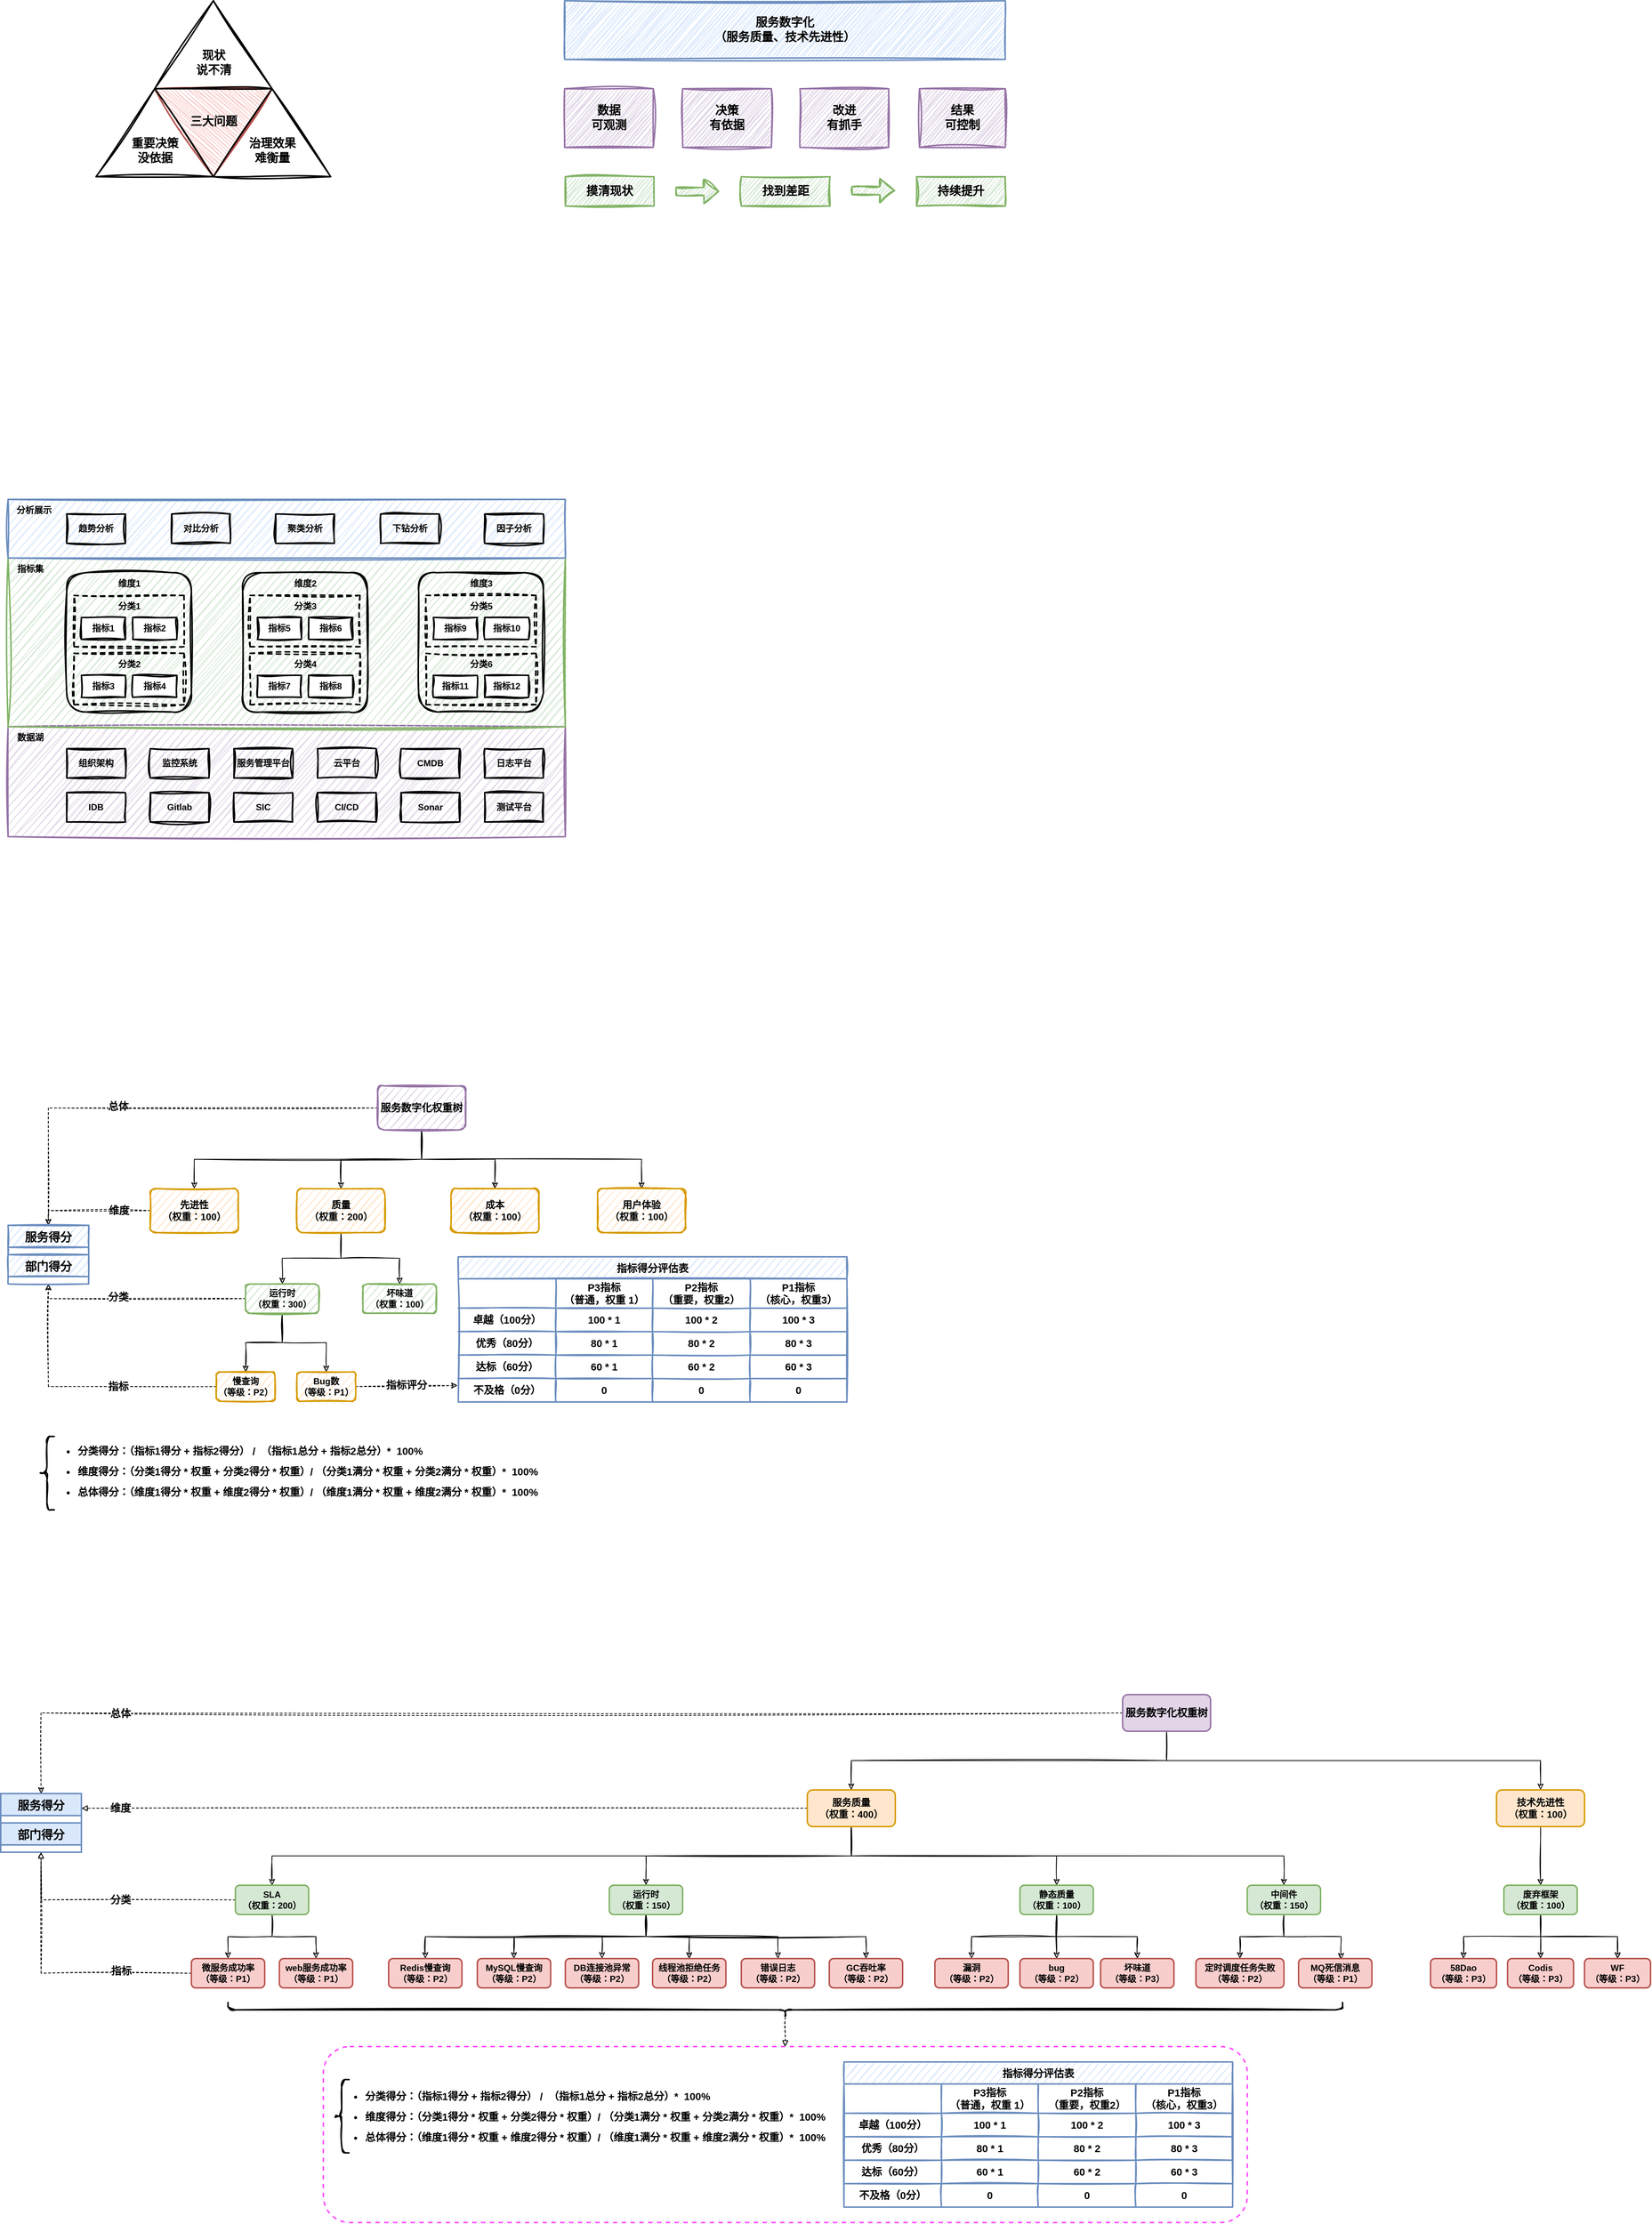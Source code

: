 <mxfile version="26.1.0">
  <diagram name="第 1 页" id="g-R_MEyu0nCEMQKu7MIm">
    <mxGraphModel dx="1628" dy="2290" grid="1" gridSize="10" guides="1" tooltips="1" connect="1" arrows="1" fold="1" page="1" pageScale="1" pageWidth="827" pageHeight="1169" math="0" shadow="0">
      <root>
        <mxCell id="0" />
        <mxCell id="1" parent="0" />
        <mxCell id="uthCQEnSbI-3_a-_lyxa-9" value="" style="triangle;whiteSpace=wrap;html=1;sketch=1;hachureGap=4;jiggle=2;curveFitting=1;fontFamily=Architects Daughter;fontSource=https%3A%2F%2Ffonts.googleapis.com%2Fcss%3Ffamily%3DArchitects%2BDaughter;rotation=90;fillColor=#f8cecc;strokeWidth=2;strokeColor=#b85450;" vertex="1" parent="1">
          <mxGeometry x="460" y="-420" width="120" height="160" as="geometry" />
        </mxCell>
        <mxCell id="U4hycx1jHfNzgr4IUAb9-1" style="edgeStyle=orthogonalEdgeStyle;rounded=0;sketch=1;orthogonalLoop=1;jettySize=auto;html=1;entryX=0.5;entryY=0;entryDx=0;entryDy=0;fontFamily=Helvetica;exitX=0.5;exitY=1;exitDx=0;exitDy=0;" parent="1" source="U4hycx1jHfNzgr4IUAb9-7" target="U4hycx1jHfNzgr4IUAb9-13" edge="1">
          <mxGeometry relative="1" as="geometry" />
        </mxCell>
        <mxCell id="U4hycx1jHfNzgr4IUAb9-2" style="edgeStyle=orthogonalEdgeStyle;rounded=0;sketch=1;orthogonalLoop=1;jettySize=auto;html=1;fontFamily=Helvetica;exitX=0.5;exitY=1;exitDx=0;exitDy=0;" parent="1" source="U4hycx1jHfNzgr4IUAb9-7" target="U4hycx1jHfNzgr4IUAb9-15" edge="1">
          <mxGeometry relative="1" as="geometry" />
        </mxCell>
        <mxCell id="U4hycx1jHfNzgr4IUAb9-3" style="edgeStyle=orthogonalEdgeStyle;rounded=0;sketch=1;orthogonalLoop=1;jettySize=auto;html=1;entryX=0.5;entryY=0;entryDx=0;entryDy=0;fontFamily=Helvetica;" parent="1" source="U4hycx1jHfNzgr4IUAb9-7" target="U4hycx1jHfNzgr4IUAb9-10" edge="1">
          <mxGeometry relative="1" as="geometry" />
        </mxCell>
        <mxCell id="U4hycx1jHfNzgr4IUAb9-4" style="edgeStyle=orthogonalEdgeStyle;rounded=0;sketch=1;orthogonalLoop=1;jettySize=auto;html=1;fontFamily=Helvetica;" parent="1" source="U4hycx1jHfNzgr4IUAb9-7" target="U4hycx1jHfNzgr4IUAb9-14" edge="1">
          <mxGeometry relative="1" as="geometry" />
        </mxCell>
        <mxCell id="U4hycx1jHfNzgr4IUAb9-5" style="edgeStyle=orthogonalEdgeStyle;rounded=0;sketch=1;orthogonalLoop=1;jettySize=auto;html=1;entryX=0.5;entryY=0;entryDx=0;entryDy=0;fontFamily=Helvetica;fontSize=18;dashed=1;" parent="1" source="U4hycx1jHfNzgr4IUAb9-7" target="U4hycx1jHfNzgr4IUAb9-28" edge="1">
          <mxGeometry relative="1" as="geometry" />
        </mxCell>
        <mxCell id="U4hycx1jHfNzgr4IUAb9-6" value="&lt;b&gt;&lt;font style=&quot;font-size: 14px;&quot;&gt;总体&lt;/font&gt;&lt;/b&gt;" style="edgeLabel;html=1;align=center;verticalAlign=middle;resizable=0;points=[];fontSize=18;fontFamily=Helvetica;" parent="U4hycx1jHfNzgr4IUAb9-5" vertex="1" connectable="0">
          <mxGeometry x="-0.094" y="-3" relative="1" as="geometry">
            <mxPoint x="-78" as="offset" />
          </mxGeometry>
        </mxCell>
        <mxCell id="U4hycx1jHfNzgr4IUAb9-7" value="&lt;font style=&quot;font-size: 14px;&quot;&gt;&lt;b&gt;服务数字化权重树&lt;/b&gt;&lt;/font&gt;" style="rounded=1;whiteSpace=wrap;html=1;sketch=1;shadow=0;fillColor=#e1d5e7;strokeColor=#9673a6;strokeWidth=2;" parent="1" vertex="1">
          <mxGeometry x="744" y="960" width="120" height="60" as="geometry" />
        </mxCell>
        <mxCell id="U4hycx1jHfNzgr4IUAb9-8" style="edgeStyle=orthogonalEdgeStyle;rounded=0;orthogonalLoop=1;jettySize=auto;html=1;fontFamily=Helvetica;sketch=1;" parent="1" source="U4hycx1jHfNzgr4IUAb9-10" target="U4hycx1jHfNzgr4IUAb9-20" edge="1">
          <mxGeometry relative="1" as="geometry" />
        </mxCell>
        <mxCell id="U4hycx1jHfNzgr4IUAb9-9" style="edgeStyle=orthogonalEdgeStyle;rounded=0;sketch=1;orthogonalLoop=1;jettySize=auto;html=1;entryX=0.5;entryY=0;entryDx=0;entryDy=0;fontFamily=Helvetica;" parent="1" source="U4hycx1jHfNzgr4IUAb9-10" target="U4hycx1jHfNzgr4IUAb9-21" edge="1">
          <mxGeometry relative="1" as="geometry" />
        </mxCell>
        <mxCell id="U4hycx1jHfNzgr4IUAb9-10" value="&lt;font style=&quot;font-size: 13px;&quot;&gt;&lt;b&gt;质量&lt;br&gt;（权重：200）&lt;/b&gt;&lt;/font&gt;" style="rounded=1;whiteSpace=wrap;html=1;sketch=1;shadow=0;fillColor=#ffe6cc;strokeColor=#d79b00;strokeWidth=2;" parent="1" vertex="1">
          <mxGeometry x="634" y="1100" width="120" height="60" as="geometry" />
        </mxCell>
        <mxCell id="U4hycx1jHfNzgr4IUAb9-11" style="edgeStyle=orthogonalEdgeStyle;rounded=0;sketch=1;orthogonalLoop=1;jettySize=auto;html=1;entryX=0.5;entryY=0;entryDx=0;entryDy=0;dashed=1;fontFamily=Helvetica;fontSize=14;fontColor=#000000;" parent="1" source="U4hycx1jHfNzgr4IUAb9-13" target="U4hycx1jHfNzgr4IUAb9-28" edge="1">
          <mxGeometry relative="1" as="geometry" />
        </mxCell>
        <mxCell id="U4hycx1jHfNzgr4IUAb9-12" value="&lt;b&gt;维度&lt;/b&gt;" style="edgeLabel;html=1;align=center;verticalAlign=middle;resizable=0;points=[];fontSize=14;fontFamily=Helvetica;fontColor=#000000;" parent="U4hycx1jHfNzgr4IUAb9-11" vertex="1" connectable="0">
          <mxGeometry x="-0.058" relative="1" as="geometry">
            <mxPoint x="32" as="offset" />
          </mxGeometry>
        </mxCell>
        <mxCell id="U4hycx1jHfNzgr4IUAb9-13" value="&lt;font style=&quot;font-size: 13px;&quot;&gt;&lt;b&gt;先进性&lt;br&gt;（权重：100）&lt;/b&gt;&lt;/font&gt;" style="rounded=1;whiteSpace=wrap;html=1;sketch=1;shadow=0;fillColor=#ffe6cc;strokeColor=#d79b00;strokeWidth=2;" parent="1" vertex="1">
          <mxGeometry x="434" y="1100" width="120" height="60" as="geometry" />
        </mxCell>
        <mxCell id="U4hycx1jHfNzgr4IUAb9-14" value="&lt;font style=&quot;font-size: 13px;&quot;&gt;&lt;b&gt;成本&lt;br&gt;（权重：100）&lt;/b&gt;&lt;/font&gt;" style="rounded=1;whiteSpace=wrap;html=1;sketch=1;shadow=0;fillColor=#ffe6cc;strokeColor=#d79b00;strokeWidth=2;" parent="1" vertex="1">
          <mxGeometry x="844" y="1100" width="120" height="60" as="geometry" />
        </mxCell>
        <mxCell id="U4hycx1jHfNzgr4IUAb9-15" value="&lt;font style=&quot;font-size: 13px;&quot;&gt;&lt;b&gt;用户体验&lt;br&gt;（权重：100）&lt;/b&gt;&lt;/font&gt;" style="rounded=1;whiteSpace=wrap;html=1;sketch=1;shadow=0;fillColor=#ffe6cc;strokeColor=#d79b00;strokeWidth=2;" parent="1" vertex="1">
          <mxGeometry x="1044" y="1100" width="120" height="60" as="geometry" />
        </mxCell>
        <mxCell id="U4hycx1jHfNzgr4IUAb9-16" style="edgeStyle=orthogonalEdgeStyle;rounded=0;sketch=1;orthogonalLoop=1;jettySize=auto;html=1;entryX=0.5;entryY=0;entryDx=0;entryDy=0;fontFamily=Helvetica;" parent="1" source="U4hycx1jHfNzgr4IUAb9-20" target="U4hycx1jHfNzgr4IUAb9-24" edge="1">
          <mxGeometry relative="1" as="geometry" />
        </mxCell>
        <mxCell id="U4hycx1jHfNzgr4IUAb9-17" style="edgeStyle=orthogonalEdgeStyle;rounded=0;sketch=1;orthogonalLoop=1;jettySize=auto;html=1;fontFamily=Helvetica;" parent="1" source="U4hycx1jHfNzgr4IUAb9-20" target="U4hycx1jHfNzgr4IUAb9-27" edge="1">
          <mxGeometry relative="1" as="geometry" />
        </mxCell>
        <mxCell id="U4hycx1jHfNzgr4IUAb9-18" value="" style="edgeStyle=orthogonalEdgeStyle;rounded=0;sketch=1;orthogonalLoop=1;jettySize=auto;html=1;entryX=0.5;entryY=1;entryDx=0;entryDy=0;dashed=1;fontFamily=Helvetica;fontSize=14;fontColor=#000000;" parent="1" source="U4hycx1jHfNzgr4IUAb9-20" target="U4hycx1jHfNzgr4IUAb9-29" edge="1">
          <mxGeometry relative="1" as="geometry" />
        </mxCell>
        <mxCell id="U4hycx1jHfNzgr4IUAb9-19" value="&lt;b&gt;&lt;font style=&quot;font-size: 14px;&quot;&gt;分类&lt;/font&gt;&lt;/b&gt;" style="edgeLabel;html=1;align=center;verticalAlign=middle;resizable=0;points=[];" parent="U4hycx1jHfNzgr4IUAb9-18" vertex="1" connectable="0">
          <mxGeometry x="0.135" y="-4" relative="1" as="geometry">
            <mxPoint x="-10" y="2" as="offset" />
          </mxGeometry>
        </mxCell>
        <mxCell id="U4hycx1jHfNzgr4IUAb9-20" value="&lt;b&gt;运行时&lt;br&gt;（权重：300）&lt;/b&gt;" style="rounded=1;whiteSpace=wrap;html=1;sketch=1;shadow=0;fillColor=#d5e8d4;strokeColor=#82b366;strokeWidth=2;" parent="1" vertex="1">
          <mxGeometry x="564" y="1230" width="100" height="40" as="geometry" />
        </mxCell>
        <mxCell id="U4hycx1jHfNzgr4IUAb9-21" value="&lt;b&gt;坏味道&lt;br&gt;（权重：100）&lt;/b&gt;" style="rounded=1;whiteSpace=wrap;html=1;sketch=1;shadow=0;fillColor=#d5e8d4;strokeColor=#82b366;strokeWidth=2;" parent="1" vertex="1">
          <mxGeometry x="724" y="1230" width="100" height="40" as="geometry" />
        </mxCell>
        <mxCell id="U4hycx1jHfNzgr4IUAb9-22" style="edgeStyle=orthogonalEdgeStyle;rounded=0;sketch=1;orthogonalLoop=1;jettySize=auto;html=1;entryX=0.5;entryY=1;entryDx=0;entryDy=0;dashed=1;fontFamily=Helvetica;fontSize=16;fontColor=#000000;" parent="1" source="U4hycx1jHfNzgr4IUAb9-24" target="U4hycx1jHfNzgr4IUAb9-29" edge="1">
          <mxGeometry relative="1" as="geometry" />
        </mxCell>
        <mxCell id="U4hycx1jHfNzgr4IUAb9-23" value="&lt;font style=&quot;font-size: 14px;&quot;&gt;&lt;b&gt;指标&lt;/b&gt;&lt;/font&gt;" style="edgeLabel;html=1;align=center;verticalAlign=middle;resizable=0;points=[];fontSize=16;fontFamily=Helvetica;fontColor=#000000;" parent="U4hycx1jHfNzgr4IUAb9-22" vertex="1" connectable="0">
          <mxGeometry x="-0.289" y="-1" relative="1" as="geometry">
            <mxPoint x="-3" as="offset" />
          </mxGeometry>
        </mxCell>
        <mxCell id="U4hycx1jHfNzgr4IUAb9-24" value="&lt;b&gt;慢查询&lt;br&gt;（等级：P2）&lt;/b&gt;" style="rounded=1;whiteSpace=wrap;html=1;sketch=1;shadow=0;fillColor=#ffe6cc;strokeColor=#d79b00;strokeWidth=2;" parent="1" vertex="1">
          <mxGeometry x="524" y="1350" width="80" height="40" as="geometry" />
        </mxCell>
        <mxCell id="U4hycx1jHfNzgr4IUAb9-25" style="edgeStyle=orthogonalEdgeStyle;rounded=0;sketch=1;orthogonalLoop=1;jettySize=auto;html=1;dashed=1;fontFamily=Helvetica;fontSize=14;fontColor=#000000;entryX=-0.002;entryY=0.3;entryDx=0;entryDy=0;entryPerimeter=0;" parent="1" source="U4hycx1jHfNzgr4IUAb9-27" target="U4hycx1jHfNzgr4IUAb9-53" edge="1">
          <mxGeometry relative="1" as="geometry">
            <mxPoint x="844" y="1370" as="targetPoint" />
          </mxGeometry>
        </mxCell>
        <mxCell id="U4hycx1jHfNzgr4IUAb9-26" value="&lt;b style=&quot;font-size: 14px;&quot;&gt;指标评分&lt;/b&gt;" style="edgeLabel;html=1;align=center;verticalAlign=middle;resizable=0;points=[];" parent="U4hycx1jHfNzgr4IUAb9-25" vertex="1" connectable="0">
          <mxGeometry x="-0.01" y="-2" relative="1" as="geometry">
            <mxPoint x="-1" y="-4" as="offset" />
          </mxGeometry>
        </mxCell>
        <mxCell id="U4hycx1jHfNzgr4IUAb9-27" value="&lt;b&gt;Bug数&lt;br&gt;（等级：P1）&lt;/b&gt;" style="rounded=1;whiteSpace=wrap;html=1;sketch=1;shadow=0;fillColor=#ffe6cc;strokeColor=#d79b00;strokeWidth=2;" parent="1" vertex="1">
          <mxGeometry x="634" y="1350" width="80" height="40" as="geometry" />
        </mxCell>
        <mxCell id="U4hycx1jHfNzgr4IUAb9-28" value="服务得分" style="swimlane;fontStyle=1;childLayout=stackLayout;horizontal=1;startSize=30;horizontalStack=0;resizeParent=1;resizeParentMax=0;resizeLast=0;collapsible=1;marginBottom=0;shadow=0;sketch=1;strokeWidth=2;fontFamily=Helvetica;fontSize=16;fillColor=#dae8fc;strokeColor=#6c8ebf;" parent="1" vertex="1" collapsed="1">
          <mxGeometry x="240" y="1150" width="110" height="40" as="geometry">
            <mxRectangle x="-154" y="310" width="140" height="60" as="alternateBounds" />
          </mxGeometry>
        </mxCell>
        <mxCell id="U4hycx1jHfNzgr4IUAb9-29" value="部门得分" style="swimlane;fontStyle=1;childLayout=stackLayout;horizontal=1;startSize=30;horizontalStack=0;resizeParent=1;resizeParentMax=0;resizeLast=0;collapsible=1;marginBottom=0;shadow=0;sketch=1;strokeWidth=2;fontFamily=Helvetica;fontSize=16;fillColor=#dae8fc;strokeColor=#6c8ebf;" parent="1" vertex="1" collapsed="1">
          <mxGeometry x="240" y="1190" width="110" height="40" as="geometry">
            <mxRectangle x="-154" y="350" width="140" height="60" as="alternateBounds" />
          </mxGeometry>
        </mxCell>
        <mxCell id="U4hycx1jHfNzgr4IUAb9-30" value="" style="shape=curlyBracket;whiteSpace=wrap;html=1;rounded=1;shadow=0;sketch=1;strokeWidth=2;fontFamily=Helvetica;fontSize=14;" parent="1" vertex="1">
          <mxGeometry x="283" y="1438" width="20" height="100" as="geometry" />
        </mxCell>
        <mxCell id="U4hycx1jHfNzgr4IUAb9-31" value="&lt;ul style=&quot;line-height: 2;&quot;&gt;&lt;li&gt;&lt;b style=&quot;background-color: initial;&quot;&gt;分类得分：（指标1得分 + 指标2得分） /&amp;nbsp; （指标1总分 + 指标2总分）*&amp;nbsp; 100%&lt;/b&gt;&lt;br&gt;&lt;/li&gt;&lt;li&gt;&lt;b&gt;维度得分：（分类1得分 * 权重 + 分类2得分 * 权重）/ （分类1满分 * 权重 + 分类2满分 * 权重）&lt;/b&gt;&lt;b style=&quot;background-color: initial;&quot;&gt;*&amp;nbsp; 100%&lt;/b&gt;&lt;/li&gt;&lt;li&gt;&lt;b&gt;总体得分：（维度1得分 * 权重 + 维度2得分 * 权重）/ （维度1满分 * 权重 + 维度2满分 * 权重）&lt;/b&gt;&lt;b style=&quot;background-color: initial;&quot;&gt;*&amp;nbsp; 100%&lt;/b&gt;&lt;/li&gt;&lt;/ul&gt;" style="text;strokeColor=none;fillColor=none;html=1;whiteSpace=wrap;verticalAlign=middle;overflow=hidden;shadow=0;sketch=1;strokeWidth=2;fontFamily=Helvetica;fontSize=14;" parent="1" vertex="1">
          <mxGeometry x="293" y="1420" width="730" height="130" as="geometry" />
        </mxCell>
        <mxCell id="U4hycx1jHfNzgr4IUAb9-32" value="指标得分评估表" style="shape=table;startSize=30;container=1;collapsible=0;childLayout=tableLayout;fontStyle=1;align=center;shadow=0;sketch=1;strokeWidth=2;fontFamily=Helvetica;fontSize=14;fillColor=#dae8fc;strokeColor=#6c8ebf;" parent="1" vertex="1">
          <mxGeometry x="854" y="1193" width="530" height="198" as="geometry" />
        </mxCell>
        <mxCell id="U4hycx1jHfNzgr4IUAb9-33" value="" style="shape=tableRow;horizontal=0;startSize=0;swimlaneHead=0;swimlaneBody=0;top=0;left=0;bottom=0;right=0;collapsible=0;dropTarget=0;fillColor=none;points=[[0,0.5],[1,0.5]];portConstraint=eastwest;shadow=0;sketch=1;strokeWidth=2;fontFamily=Helvetica;fontSize=14;fontColor=#000000;fontStyle=1" parent="U4hycx1jHfNzgr4IUAb9-32" vertex="1">
          <mxGeometry y="30" width="530" height="40" as="geometry" />
        </mxCell>
        <mxCell id="U4hycx1jHfNzgr4IUAb9-34" value="" style="shape=partialRectangle;html=1;whiteSpace=wrap;connectable=0;fillColor=none;top=0;left=0;bottom=0;right=0;overflow=hidden;shadow=0;sketch=1;strokeWidth=2;fontFamily=Helvetica;fontSize=14;fontColor=#000000;fontStyle=1" parent="U4hycx1jHfNzgr4IUAb9-33" vertex="1">
          <mxGeometry width="133" height="40" as="geometry">
            <mxRectangle width="133" height="40" as="alternateBounds" />
          </mxGeometry>
        </mxCell>
        <mxCell id="U4hycx1jHfNzgr4IUAb9-35" value="P3指标&lt;br&gt;（普通，权重 1）" style="shape=partialRectangle;html=1;whiteSpace=wrap;connectable=0;fillColor=none;top=0;left=0;bottom=0;right=0;overflow=hidden;shadow=0;sketch=1;strokeWidth=2;fontFamily=Helvetica;fontSize=14;fontColor=#000000;fontStyle=1" parent="U4hycx1jHfNzgr4IUAb9-33" vertex="1">
          <mxGeometry x="133" width="132" height="40" as="geometry">
            <mxRectangle width="132" height="40" as="alternateBounds" />
          </mxGeometry>
        </mxCell>
        <mxCell id="U4hycx1jHfNzgr4IUAb9-36" value="P2指标&lt;br&gt;（重要，权重2）" style="shape=partialRectangle;html=1;whiteSpace=wrap;connectable=0;fillColor=none;top=0;left=0;bottom=0;right=0;overflow=hidden;shadow=0;sketch=1;strokeWidth=2;fontFamily=Helvetica;fontSize=14;fontColor=#000000;fontStyle=1" parent="U4hycx1jHfNzgr4IUAb9-33" vertex="1">
          <mxGeometry x="265" width="133" height="40" as="geometry">
            <mxRectangle width="133" height="40" as="alternateBounds" />
          </mxGeometry>
        </mxCell>
        <mxCell id="U4hycx1jHfNzgr4IUAb9-37" value="P1指标&lt;br&gt;（核心，权重3）" style="shape=partialRectangle;html=1;whiteSpace=wrap;connectable=0;fillColor=none;top=0;left=0;bottom=0;right=0;overflow=hidden;shadow=0;sketch=1;strokeWidth=2;fontFamily=Helvetica;fontSize=14;fontColor=#000000;fontStyle=1" parent="U4hycx1jHfNzgr4IUAb9-33" vertex="1">
          <mxGeometry x="398" width="132" height="40" as="geometry">
            <mxRectangle width="132" height="40" as="alternateBounds" />
          </mxGeometry>
        </mxCell>
        <mxCell id="U4hycx1jHfNzgr4IUAb9-38" value="" style="shape=tableRow;horizontal=0;startSize=0;swimlaneHead=0;swimlaneBody=0;top=0;left=0;bottom=0;right=0;collapsible=0;dropTarget=0;fillColor=none;points=[[0,0.5],[1,0.5]];portConstraint=eastwest;shadow=0;sketch=1;strokeWidth=2;fontFamily=Helvetica;fontSize=14;fontColor=#000000;fontStyle=1" parent="U4hycx1jHfNzgr4IUAb9-32" vertex="1">
          <mxGeometry y="70" width="530" height="32" as="geometry" />
        </mxCell>
        <mxCell id="U4hycx1jHfNzgr4IUAb9-39" value="卓越（100分）" style="shape=partialRectangle;html=1;whiteSpace=wrap;connectable=0;fillColor=none;top=0;left=0;bottom=0;right=0;overflow=hidden;shadow=0;sketch=1;strokeWidth=2;fontFamily=Helvetica;fontSize=14;fontColor=#000000;fontStyle=1" parent="U4hycx1jHfNzgr4IUAb9-38" vertex="1">
          <mxGeometry width="133" height="32" as="geometry">
            <mxRectangle width="133" height="32" as="alternateBounds" />
          </mxGeometry>
        </mxCell>
        <mxCell id="U4hycx1jHfNzgr4IUAb9-40" value="100 * 1" style="shape=partialRectangle;html=1;whiteSpace=wrap;connectable=0;fillColor=none;top=0;left=0;bottom=0;right=0;overflow=hidden;shadow=0;sketch=1;strokeWidth=2;fontFamily=Helvetica;fontSize=14;fontColor=#000000;fontStyle=1" parent="U4hycx1jHfNzgr4IUAb9-38" vertex="1">
          <mxGeometry x="133" width="132" height="32" as="geometry">
            <mxRectangle width="132" height="32" as="alternateBounds" />
          </mxGeometry>
        </mxCell>
        <mxCell id="U4hycx1jHfNzgr4IUAb9-41" value="100 * 2" style="shape=partialRectangle;html=1;whiteSpace=wrap;connectable=0;fillColor=none;top=0;left=0;bottom=0;right=0;overflow=hidden;shadow=0;sketch=1;strokeWidth=2;fontFamily=Helvetica;fontSize=14;fontColor=#000000;fontStyle=1" parent="U4hycx1jHfNzgr4IUAb9-38" vertex="1">
          <mxGeometry x="265" width="133" height="32" as="geometry">
            <mxRectangle width="133" height="32" as="alternateBounds" />
          </mxGeometry>
        </mxCell>
        <mxCell id="U4hycx1jHfNzgr4IUAb9-42" value="100 * 3" style="shape=partialRectangle;html=1;whiteSpace=wrap;connectable=0;fillColor=none;top=0;left=0;bottom=0;right=0;overflow=hidden;shadow=0;sketch=1;strokeWidth=2;fontFamily=Helvetica;fontSize=14;fontColor=#000000;fontStyle=1" parent="U4hycx1jHfNzgr4IUAb9-38" vertex="1">
          <mxGeometry x="398" width="132" height="32" as="geometry">
            <mxRectangle width="132" height="32" as="alternateBounds" />
          </mxGeometry>
        </mxCell>
        <mxCell id="U4hycx1jHfNzgr4IUAb9-43" value="" style="shape=tableRow;horizontal=0;startSize=0;swimlaneHead=0;swimlaneBody=0;top=0;left=0;bottom=0;right=0;collapsible=0;dropTarget=0;fillColor=none;points=[[0,0.5],[1,0.5]];portConstraint=eastwest;shadow=0;sketch=1;strokeWidth=2;fontFamily=Helvetica;fontSize=14;fontColor=#000000;fontStyle=1" parent="U4hycx1jHfNzgr4IUAb9-32" vertex="1">
          <mxGeometry y="102" width="530" height="32" as="geometry" />
        </mxCell>
        <mxCell id="U4hycx1jHfNzgr4IUAb9-44" value="优秀（80分）" style="shape=partialRectangle;html=1;whiteSpace=wrap;connectable=0;fillColor=none;top=0;left=0;bottom=0;right=0;overflow=hidden;shadow=0;sketch=1;strokeWidth=2;fontFamily=Helvetica;fontSize=14;fontColor=#000000;fontStyle=1" parent="U4hycx1jHfNzgr4IUAb9-43" vertex="1">
          <mxGeometry width="133" height="32" as="geometry">
            <mxRectangle width="133" height="32" as="alternateBounds" />
          </mxGeometry>
        </mxCell>
        <mxCell id="U4hycx1jHfNzgr4IUAb9-45" value="80 * 1" style="shape=partialRectangle;html=1;whiteSpace=wrap;connectable=0;fillColor=none;top=0;left=0;bottom=0;right=0;overflow=hidden;shadow=0;sketch=1;strokeWidth=2;fontFamily=Helvetica;fontSize=14;fontColor=#000000;fontStyle=1" parent="U4hycx1jHfNzgr4IUAb9-43" vertex="1">
          <mxGeometry x="133" width="132" height="32" as="geometry">
            <mxRectangle width="132" height="32" as="alternateBounds" />
          </mxGeometry>
        </mxCell>
        <mxCell id="U4hycx1jHfNzgr4IUAb9-46" value="80 * 2" style="shape=partialRectangle;html=1;whiteSpace=wrap;connectable=0;fillColor=none;top=0;left=0;bottom=0;right=0;overflow=hidden;shadow=0;sketch=1;strokeWidth=2;fontFamily=Helvetica;fontSize=14;fontColor=#000000;fontStyle=1" parent="U4hycx1jHfNzgr4IUAb9-43" vertex="1">
          <mxGeometry x="265" width="133" height="32" as="geometry">
            <mxRectangle width="133" height="32" as="alternateBounds" />
          </mxGeometry>
        </mxCell>
        <mxCell id="U4hycx1jHfNzgr4IUAb9-47" value="80 * 3" style="shape=partialRectangle;html=1;whiteSpace=wrap;connectable=0;fillColor=none;top=0;left=0;bottom=0;right=0;overflow=hidden;shadow=0;sketch=1;strokeWidth=2;fontFamily=Helvetica;fontSize=14;fontColor=#000000;fontStyle=1" parent="U4hycx1jHfNzgr4IUAb9-43" vertex="1">
          <mxGeometry x="398" width="132" height="32" as="geometry">
            <mxRectangle width="132" height="32" as="alternateBounds" />
          </mxGeometry>
        </mxCell>
        <mxCell id="U4hycx1jHfNzgr4IUAb9-48" style="shape=tableRow;horizontal=0;startSize=0;swimlaneHead=0;swimlaneBody=0;top=0;left=0;bottom=0;right=0;collapsible=0;dropTarget=0;fillColor=none;points=[[0,0.5],[1,0.5]];portConstraint=eastwest;shadow=0;sketch=1;strokeWidth=2;fontFamily=Helvetica;fontSize=14;fontColor=#000000;fontStyle=1" parent="U4hycx1jHfNzgr4IUAb9-32" vertex="1">
          <mxGeometry y="134" width="530" height="32" as="geometry" />
        </mxCell>
        <mxCell id="U4hycx1jHfNzgr4IUAb9-49" value="达标（60分）" style="shape=partialRectangle;html=1;whiteSpace=wrap;connectable=0;fillColor=none;top=0;left=0;bottom=0;right=0;overflow=hidden;shadow=0;sketch=1;strokeWidth=2;fontFamily=Helvetica;fontSize=14;fontColor=#000000;fontStyle=1" parent="U4hycx1jHfNzgr4IUAb9-48" vertex="1">
          <mxGeometry width="133" height="32" as="geometry">
            <mxRectangle width="133" height="32" as="alternateBounds" />
          </mxGeometry>
        </mxCell>
        <mxCell id="U4hycx1jHfNzgr4IUAb9-50" value="60 * 1" style="shape=partialRectangle;html=1;whiteSpace=wrap;connectable=0;fillColor=none;top=0;left=0;bottom=0;right=0;overflow=hidden;shadow=0;sketch=1;strokeWidth=2;fontFamily=Helvetica;fontSize=14;fontColor=#000000;fontStyle=1" parent="U4hycx1jHfNzgr4IUAb9-48" vertex="1">
          <mxGeometry x="133" width="132" height="32" as="geometry">
            <mxRectangle width="132" height="32" as="alternateBounds" />
          </mxGeometry>
        </mxCell>
        <mxCell id="U4hycx1jHfNzgr4IUAb9-51" value="60 * 2" style="shape=partialRectangle;html=1;whiteSpace=wrap;connectable=0;fillColor=none;top=0;left=0;bottom=0;right=0;overflow=hidden;shadow=0;sketch=1;strokeWidth=2;fontFamily=Helvetica;fontSize=14;fontColor=#000000;fontStyle=1" parent="U4hycx1jHfNzgr4IUAb9-48" vertex="1">
          <mxGeometry x="265" width="133" height="32" as="geometry">
            <mxRectangle width="133" height="32" as="alternateBounds" />
          </mxGeometry>
        </mxCell>
        <mxCell id="U4hycx1jHfNzgr4IUAb9-52" value="60 * 3" style="shape=partialRectangle;html=1;whiteSpace=wrap;connectable=0;fillColor=none;top=0;left=0;bottom=0;right=0;overflow=hidden;shadow=0;sketch=1;strokeWidth=2;fontFamily=Helvetica;fontSize=14;fontColor=#000000;fontStyle=1" parent="U4hycx1jHfNzgr4IUAb9-48" vertex="1">
          <mxGeometry x="398" width="132" height="32" as="geometry">
            <mxRectangle width="132" height="32" as="alternateBounds" />
          </mxGeometry>
        </mxCell>
        <mxCell id="U4hycx1jHfNzgr4IUAb9-53" style="shape=tableRow;horizontal=0;startSize=0;swimlaneHead=0;swimlaneBody=0;top=0;left=0;bottom=0;right=0;collapsible=0;dropTarget=0;fillColor=none;points=[[0,0.5],[1,0.5]];portConstraint=eastwest;shadow=0;sketch=1;strokeWidth=2;fontFamily=Helvetica;fontSize=14;fontColor=#000000;fontStyle=1" parent="U4hycx1jHfNzgr4IUAb9-32" vertex="1">
          <mxGeometry y="166" width="530" height="32" as="geometry" />
        </mxCell>
        <mxCell id="U4hycx1jHfNzgr4IUAb9-54" value="不及格（0分）" style="shape=partialRectangle;html=1;whiteSpace=wrap;connectable=0;fillColor=none;top=0;left=0;bottom=0;right=0;overflow=hidden;shadow=0;sketch=1;strokeWidth=2;fontFamily=Helvetica;fontSize=14;fontColor=#000000;fontStyle=1" parent="U4hycx1jHfNzgr4IUAb9-53" vertex="1">
          <mxGeometry width="133" height="32" as="geometry">
            <mxRectangle width="133" height="32" as="alternateBounds" />
          </mxGeometry>
        </mxCell>
        <mxCell id="U4hycx1jHfNzgr4IUAb9-55" value="0" style="shape=partialRectangle;html=1;whiteSpace=wrap;connectable=0;fillColor=none;top=0;left=0;bottom=0;right=0;overflow=hidden;shadow=0;sketch=1;strokeWidth=2;fontFamily=Helvetica;fontSize=14;fontColor=#000000;fontStyle=1" parent="U4hycx1jHfNzgr4IUAb9-53" vertex="1">
          <mxGeometry x="133" width="132" height="32" as="geometry">
            <mxRectangle width="132" height="32" as="alternateBounds" />
          </mxGeometry>
        </mxCell>
        <mxCell id="U4hycx1jHfNzgr4IUAb9-56" value="0" style="shape=partialRectangle;html=1;whiteSpace=wrap;connectable=0;fillColor=none;top=0;left=0;bottom=0;right=0;overflow=hidden;shadow=0;sketch=1;strokeWidth=2;fontFamily=Helvetica;fontSize=14;fontColor=#000000;fontStyle=1" parent="U4hycx1jHfNzgr4IUAb9-53" vertex="1">
          <mxGeometry x="265" width="133" height="32" as="geometry">
            <mxRectangle width="133" height="32" as="alternateBounds" />
          </mxGeometry>
        </mxCell>
        <mxCell id="U4hycx1jHfNzgr4IUAb9-57" value="0" style="shape=partialRectangle;html=1;whiteSpace=wrap;connectable=0;fillColor=none;top=0;left=0;bottom=0;right=0;overflow=hidden;shadow=0;sketch=1;strokeWidth=2;fontFamily=Helvetica;fontSize=14;fontColor=#000000;fontStyle=1" parent="U4hycx1jHfNzgr4IUAb9-53" vertex="1">
          <mxGeometry x="398" width="132" height="32" as="geometry">
            <mxRectangle width="132" height="32" as="alternateBounds" />
          </mxGeometry>
        </mxCell>
        <mxCell id="U4hycx1jHfNzgr4IUAb9-58" value="" style="rounded=0;whiteSpace=wrap;html=1;fillColor=#e1d5e7;strokeColor=#9673a6;sketch=1;curveFitting=1;jiggle=2;strokeWidth=2;" parent="1" vertex="1">
          <mxGeometry x="240" y="470" width="760" height="150" as="geometry" />
        </mxCell>
        <mxCell id="U4hycx1jHfNzgr4IUAb9-59" value="" style="rounded=0;whiteSpace=wrap;html=1;fillColor=#d5e8d4;strokeColor=#82b366;sketch=1;curveFitting=1;jiggle=2;strokeWidth=2;" parent="1" vertex="1">
          <mxGeometry x="240" y="240" width="760" height="230" as="geometry" />
        </mxCell>
        <mxCell id="U4hycx1jHfNzgr4IUAb9-93" value="指标集" style="text;html=1;align=center;verticalAlign=middle;resizable=0;points=[];autosize=1;strokeColor=none;fillColor=none;sketch=1;curveFitting=1;jiggle=2;fontStyle=1" parent="1" vertex="1">
          <mxGeometry x="240" y="240" width="60" height="30" as="geometry" />
        </mxCell>
        <mxCell id="U4hycx1jHfNzgr4IUAb9-94" value="数据湖" style="text;html=1;align=center;verticalAlign=middle;resizable=0;points=[];autosize=1;strokeColor=none;fillColor=none;sketch=1;curveFitting=1;jiggle=2;fontStyle=1" parent="1" vertex="1">
          <mxGeometry x="240" y="470" width="60" height="30" as="geometry" />
        </mxCell>
        <mxCell id="U4hycx1jHfNzgr4IUAb9-95" value="组织架构" style="rounded=0;whiteSpace=wrap;html=1;sketch=1;curveFitting=1;jiggle=2;fontStyle=1;fillColor=none;strokeWidth=2;" parent="1" vertex="1">
          <mxGeometry x="320" y="500" width="80" height="40" as="geometry" />
        </mxCell>
        <mxCell id="U4hycx1jHfNzgr4IUAb9-96" value="监控系统" style="rounded=0;whiteSpace=wrap;html=1;sketch=1;curveFitting=1;jiggle=2;fontStyle=1;fillColor=none;strokeWidth=2;" parent="1" vertex="1">
          <mxGeometry x="434" y="500" width="80" height="40" as="geometry" />
        </mxCell>
        <mxCell id="U4hycx1jHfNzgr4IUAb9-97" value="服务管理平台" style="rounded=0;whiteSpace=wrap;html=1;sketch=1;curveFitting=1;jiggle=2;fontStyle=1;fillColor=none;strokeWidth=2;" parent="1" vertex="1">
          <mxGeometry x="548" y="500" width="80" height="40" as="geometry" />
        </mxCell>
        <mxCell id="U4hycx1jHfNzgr4IUAb9-98" value="云平台" style="rounded=0;whiteSpace=wrap;html=1;sketch=1;curveFitting=1;jiggle=2;fontStyle=1;fillColor=none;strokeWidth=2;" parent="1" vertex="1">
          <mxGeometry x="662" y="500" width="80" height="40" as="geometry" />
        </mxCell>
        <mxCell id="U4hycx1jHfNzgr4IUAb9-99" value="CMDB" style="rounded=0;whiteSpace=wrap;html=1;sketch=1;curveFitting=1;jiggle=2;fontStyle=1;fillColor=none;strokeWidth=2;" parent="1" vertex="1">
          <mxGeometry x="776" y="500" width="80" height="40" as="geometry" />
        </mxCell>
        <mxCell id="U4hycx1jHfNzgr4IUAb9-100" value="日志平台" style="rounded=0;whiteSpace=wrap;html=1;sketch=1;curveFitting=1;jiggle=2;fontStyle=1;fillColor=none;strokeWidth=2;" parent="1" vertex="1">
          <mxGeometry x="890" y="500" width="80" height="40" as="geometry" />
        </mxCell>
        <mxCell id="U4hycx1jHfNzgr4IUAb9-101" value="IDB" style="rounded=0;whiteSpace=wrap;html=1;sketch=1;curveFitting=1;jiggle=2;fontStyle=1;fillColor=none;strokeWidth=2;" parent="1" vertex="1">
          <mxGeometry x="320" y="560" width="80" height="40" as="geometry" />
        </mxCell>
        <mxCell id="U4hycx1jHfNzgr4IUAb9-102" value="Gitlab" style="rounded=0;whiteSpace=wrap;html=1;sketch=1;curveFitting=1;jiggle=2;fontStyle=1;fillColor=none;strokeWidth=2;" parent="1" vertex="1">
          <mxGeometry x="434" y="560" width="80" height="40" as="geometry" />
        </mxCell>
        <mxCell id="U4hycx1jHfNzgr4IUAb9-103" value="SIC" style="rounded=0;whiteSpace=wrap;html=1;sketch=1;curveFitting=1;jiggle=2;fontStyle=1;fillColor=none;strokeWidth=2;" parent="1" vertex="1">
          <mxGeometry x="548" y="560" width="80" height="40" as="geometry" />
        </mxCell>
        <mxCell id="U4hycx1jHfNzgr4IUAb9-104" value="CI/CD" style="rounded=0;whiteSpace=wrap;html=1;sketch=1;curveFitting=1;jiggle=2;fontStyle=1;fillColor=none;strokeWidth=2;" parent="1" vertex="1">
          <mxGeometry x="662" y="560" width="80" height="40" as="geometry" />
        </mxCell>
        <mxCell id="U4hycx1jHfNzgr4IUAb9-105" value="Sonar" style="rounded=0;whiteSpace=wrap;html=1;sketch=1;curveFitting=1;jiggle=2;fontStyle=1;fillColor=none;strokeWidth=2;" parent="1" vertex="1">
          <mxGeometry x="776" y="560" width="80" height="40" as="geometry" />
        </mxCell>
        <mxCell id="U4hycx1jHfNzgr4IUAb9-106" value="测试平台" style="rounded=0;whiteSpace=wrap;html=1;sketch=1;curveFitting=1;jiggle=2;fontStyle=1;fillColor=none;strokeWidth=2;" parent="1" vertex="1">
          <mxGeometry x="890" y="560" width="80" height="40" as="geometry" />
        </mxCell>
        <mxCell id="U4hycx1jHfNzgr4IUAb9-107" value="" style="rounded=0;whiteSpace=wrap;html=1;fillColor=#dae8fc;strokeColor=#6c8ebf;sketch=1;curveFitting=1;jiggle=2;strokeWidth=2;" parent="1" vertex="1">
          <mxGeometry x="240" y="160" width="760" height="80" as="geometry" />
        </mxCell>
        <mxCell id="U4hycx1jHfNzgr4IUAb9-108" value="&lt;b&gt;分析展示&lt;/b&gt;" style="text;html=1;align=center;verticalAlign=middle;resizable=0;points=[];autosize=1;strokeColor=none;fillColor=none;sketch=1;curveFitting=1;jiggle=2;" parent="1" vertex="1">
          <mxGeometry x="240" y="160" width="70" height="30" as="geometry" />
        </mxCell>
        <mxCell id="U4hycx1jHfNzgr4IUAb9-109" value="趋势分析" style="rounded=0;whiteSpace=wrap;html=1;sketch=1;curveFitting=1;jiggle=2;strokeWidth=2;fillColor=none;fontStyle=1" parent="1" vertex="1">
          <mxGeometry x="320" y="180" width="80" height="40" as="geometry" />
        </mxCell>
        <mxCell id="U4hycx1jHfNzgr4IUAb9-110" value="对比分析" style="rounded=0;whiteSpace=wrap;html=1;sketch=1;curveFitting=1;jiggle=2;strokeWidth=2;fillColor=none;fontStyle=1" parent="1" vertex="1">
          <mxGeometry x="463" y="180" width="80" height="40" as="geometry" />
        </mxCell>
        <mxCell id="U4hycx1jHfNzgr4IUAb9-111" value="聚类分析" style="rounded=0;whiteSpace=wrap;html=1;sketch=1;curveFitting=1;jiggle=2;strokeWidth=2;fillColor=none;fontStyle=1" parent="1" vertex="1">
          <mxGeometry x="605" y="180" width="80" height="40" as="geometry" />
        </mxCell>
        <mxCell id="U4hycx1jHfNzgr4IUAb9-112" value="下钻分析" style="rounded=0;whiteSpace=wrap;html=1;sketch=1;curveFitting=1;jiggle=2;strokeWidth=2;fillColor=none;fontStyle=1" parent="1" vertex="1">
          <mxGeometry x="748" y="180" width="80" height="40" as="geometry" />
        </mxCell>
        <mxCell id="U4hycx1jHfNzgr4IUAb9-113" value="因子分析" style="rounded=0;whiteSpace=wrap;html=1;sketch=1;curveFitting=1;jiggle=2;strokeWidth=2;fillColor=none;fontStyle=1" parent="1" vertex="1">
          <mxGeometry x="890" y="180" width="80" height="40" as="geometry" />
        </mxCell>
        <mxCell id="t9OI3JWI3kl1E9RoFfNX-89" value="" style="rounded=1;whiteSpace=wrap;html=1;dashed=1;fontFamily=Helvetica;fontSize=14;fontColor=default;strokeColor=#FF4AFF;strokeWidth=2;fillColor=none;" parent="1" vertex="1">
          <mxGeometry x="670" y="2270" width="1260" height="240" as="geometry" />
        </mxCell>
        <mxCell id="t9OI3JWI3kl1E9RoFfNX-90" style="edgeStyle=orthogonalEdgeStyle;rounded=0;sketch=1;orthogonalLoop=1;jettySize=auto;html=1;entryX=0.5;entryY=0;entryDx=0;entryDy=0;fontFamily=Helvetica;fontSize=18;dashed=1;" parent="1" source="t9OI3JWI3kl1E9RoFfNX-94" target="t9OI3JWI3kl1E9RoFfNX-114" edge="1">
          <mxGeometry relative="1" as="geometry" />
        </mxCell>
        <mxCell id="t9OI3JWI3kl1E9RoFfNX-91" value="&lt;b&gt;&lt;font style=&quot;font-size: 14px;&quot;&gt;总体&lt;/font&gt;&lt;/b&gt;" style="edgeLabel;html=1;align=center;verticalAlign=middle;resizable=0;points=[];fontSize=18;fontFamily=Helvetica;" parent="t9OI3JWI3kl1E9RoFfNX-90" vertex="1" connectable="0">
          <mxGeometry x="-0.094" y="-3" relative="1" as="geometry">
            <mxPoint x="-649" y="3" as="offset" />
          </mxGeometry>
        </mxCell>
        <mxCell id="t9OI3JWI3kl1E9RoFfNX-92" style="edgeStyle=orthogonalEdgeStyle;rounded=0;orthogonalLoop=1;jettySize=auto;html=1;sketch=1;" parent="1" source="t9OI3JWI3kl1E9RoFfNX-94" target="t9OI3JWI3kl1E9RoFfNX-101" edge="1">
          <mxGeometry relative="1" as="geometry">
            <Array as="points">
              <mxPoint x="1820" y="1880" />
              <mxPoint x="1390" y="1880" />
            </Array>
          </mxGeometry>
        </mxCell>
        <mxCell id="t9OI3JWI3kl1E9RoFfNX-93" style="edgeStyle=orthogonalEdgeStyle;rounded=0;orthogonalLoop=1;jettySize=auto;html=1;sketch=1;" parent="1" source="t9OI3JWI3kl1E9RoFfNX-94" target="t9OI3JWI3kl1E9RoFfNX-103" edge="1">
          <mxGeometry relative="1" as="geometry">
            <Array as="points">
              <mxPoint x="1820" y="1880" />
              <mxPoint x="2330" y="1880" />
            </Array>
          </mxGeometry>
        </mxCell>
        <mxCell id="t9OI3JWI3kl1E9RoFfNX-94" value="&lt;font style=&quot;font-size: 14px;&quot;&gt;&lt;b&gt;服务数字化权重树&lt;/b&gt;&lt;/font&gt;" style="rounded=1;whiteSpace=wrap;html=1;sketch=0;shadow=0;fillColor=#e1d5e7;strokeColor=#9673a6;strokeWidth=2;" parent="1" vertex="1">
          <mxGeometry x="1760" y="1790" width="120" height="50" as="geometry" />
        </mxCell>
        <mxCell id="t9OI3JWI3kl1E9RoFfNX-95" value="" style="edgeStyle=orthogonalEdgeStyle;rounded=0;orthogonalLoop=1;jettySize=auto;html=1;sketch=1;" parent="1" source="t9OI3JWI3kl1E9RoFfNX-101" target="t9OI3JWI3kl1E9RoFfNX-110" edge="1">
          <mxGeometry relative="1" as="geometry">
            <Array as="points">
              <mxPoint x="1390" y="2010" />
              <mxPoint x="1110" y="2010" />
            </Array>
          </mxGeometry>
        </mxCell>
        <mxCell id="t9OI3JWI3kl1E9RoFfNX-96" style="edgeStyle=orthogonalEdgeStyle;rounded=0;orthogonalLoop=1;jettySize=auto;html=1;sketch=1;" parent="1" source="t9OI3JWI3kl1E9RoFfNX-101" target="t9OI3JWI3kl1E9RoFfNX-113" edge="1">
          <mxGeometry relative="1" as="geometry">
            <Array as="points">
              <mxPoint x="1390" y="2010" />
              <mxPoint x="1980" y="2010" />
            </Array>
          </mxGeometry>
        </mxCell>
        <mxCell id="t9OI3JWI3kl1E9RoFfNX-97" style="edgeStyle=orthogonalEdgeStyle;rounded=0;orthogonalLoop=1;jettySize=auto;html=1;sketch=1;" parent="1" source="t9OI3JWI3kl1E9RoFfNX-101" target="t9OI3JWI3kl1E9RoFfNX-148" edge="1">
          <mxGeometry relative="1" as="geometry">
            <Array as="points">
              <mxPoint x="1390" y="2010" />
              <mxPoint x="600" y="2010" />
            </Array>
          </mxGeometry>
        </mxCell>
        <mxCell id="t9OI3JWI3kl1E9RoFfNX-98" style="edgeStyle=orthogonalEdgeStyle;rounded=0;orthogonalLoop=1;jettySize=auto;html=1;sketch=1;" parent="1" source="t9OI3JWI3kl1E9RoFfNX-101" target="t9OI3JWI3kl1E9RoFfNX-152" edge="1">
          <mxGeometry relative="1" as="geometry">
            <Array as="points">
              <mxPoint x="1390" y="2010" />
              <mxPoint x="1670" y="2010" />
            </Array>
          </mxGeometry>
        </mxCell>
        <mxCell id="t9OI3JWI3kl1E9RoFfNX-99" style="edgeStyle=orthogonalEdgeStyle;rounded=0;sketch=1;orthogonalLoop=1;jettySize=auto;html=1;entryX=1;entryY=0.5;entryDx=0;entryDy=0;dashed=1;fontFamily=Helvetica;fontSize=14;fontColor=default;endArrow=block;endFill=0;strokeWidth=1;" parent="1" source="t9OI3JWI3kl1E9RoFfNX-101" target="t9OI3JWI3kl1E9RoFfNX-114" edge="1">
          <mxGeometry relative="1" as="geometry" />
        </mxCell>
        <mxCell id="t9OI3JWI3kl1E9RoFfNX-100" value="&lt;b&gt;维度&lt;/b&gt;" style="edgeLabel;html=1;align=center;verticalAlign=middle;resizable=0;points=[];fontSize=14;fontFamily=Helvetica;fontColor=default;" parent="t9OI3JWI3kl1E9RoFfNX-99" vertex="1" connectable="0">
          <mxGeometry x="0.025" y="-1" relative="1" as="geometry">
            <mxPoint x="-430" y="1" as="offset" />
          </mxGeometry>
        </mxCell>
        <mxCell id="t9OI3JWI3kl1E9RoFfNX-101" value="&lt;font style=&quot;font-size: 13px&quot;&gt;&lt;b&gt;服务质量&lt;br&gt;（权重：400）&lt;/b&gt;&lt;/font&gt;" style="rounded=1;whiteSpace=wrap;html=1;sketch=0;shadow=0;fillColor=#ffe6cc;strokeColor=#d79b00;strokeWidth=2;" parent="1" vertex="1">
          <mxGeometry x="1330" y="1920" width="120" height="50" as="geometry" />
        </mxCell>
        <mxCell id="t9OI3JWI3kl1E9RoFfNX-102" style="edgeStyle=orthogonalEdgeStyle;rounded=0;orthogonalLoop=1;jettySize=auto;html=1;entryX=0.5;entryY=0;entryDx=0;entryDy=0;sketch=1;" parent="1" source="t9OI3JWI3kl1E9RoFfNX-103" target="t9OI3JWI3kl1E9RoFfNX-156" edge="1">
          <mxGeometry relative="1" as="geometry" />
        </mxCell>
        <mxCell id="t9OI3JWI3kl1E9RoFfNX-103" value="&lt;font style=&quot;font-size: 13px&quot;&gt;&lt;b&gt;技术先进性&lt;br&gt;（权重：100）&lt;/b&gt;&lt;/font&gt;" style="rounded=1;whiteSpace=wrap;html=1;sketch=0;shadow=0;fillColor=#ffe6cc;strokeColor=#d79b00;strokeWidth=2;" parent="1" vertex="1">
          <mxGeometry x="2270" y="1920" width="120" height="50" as="geometry" />
        </mxCell>
        <mxCell id="t9OI3JWI3kl1E9RoFfNX-104" style="edgeStyle=orthogonalEdgeStyle;rounded=0;orthogonalLoop=1;jettySize=auto;html=1;sketch=1;" parent="1" source="t9OI3JWI3kl1E9RoFfNX-110" target="t9OI3JWI3kl1E9RoFfNX-161" edge="1">
          <mxGeometry relative="1" as="geometry">
            <Array as="points">
              <mxPoint x="1110" y="2120" />
              <mxPoint x="809" y="2120" />
            </Array>
          </mxGeometry>
        </mxCell>
        <mxCell id="t9OI3JWI3kl1E9RoFfNX-105" style="edgeStyle=orthogonalEdgeStyle;rounded=0;orthogonalLoop=1;jettySize=auto;html=1;entryX=0.5;entryY=0;entryDx=0;entryDy=0;sketch=1;" parent="1" source="t9OI3JWI3kl1E9RoFfNX-110" target="t9OI3JWI3kl1E9RoFfNX-162" edge="1">
          <mxGeometry relative="1" as="geometry">
            <Array as="points">
              <mxPoint x="1110" y="2120" />
              <mxPoint x="930" y="2120" />
            </Array>
          </mxGeometry>
        </mxCell>
        <mxCell id="t9OI3JWI3kl1E9RoFfNX-106" style="edgeStyle=orthogonalEdgeStyle;rounded=0;orthogonalLoop=1;jettySize=auto;html=1;entryX=0.5;entryY=0;entryDx=0;entryDy=0;sketch=1;" parent="1" source="t9OI3JWI3kl1E9RoFfNX-110" target="t9OI3JWI3kl1E9RoFfNX-163" edge="1">
          <mxGeometry relative="1" as="geometry">
            <Array as="points">
              <mxPoint x="1110" y="2120" />
              <mxPoint x="1050" y="2120" />
            </Array>
          </mxGeometry>
        </mxCell>
        <mxCell id="t9OI3JWI3kl1E9RoFfNX-107" style="edgeStyle=orthogonalEdgeStyle;rounded=0;orthogonalLoop=1;jettySize=auto;html=1;sketch=1;" parent="1" source="t9OI3JWI3kl1E9RoFfNX-110" target="t9OI3JWI3kl1E9RoFfNX-166" edge="1">
          <mxGeometry relative="1" as="geometry">
            <Array as="points">
              <mxPoint x="1110" y="2120" />
              <mxPoint x="1169" y="2120" />
            </Array>
          </mxGeometry>
        </mxCell>
        <mxCell id="t9OI3JWI3kl1E9RoFfNX-108" style="edgeStyle=orthogonalEdgeStyle;rounded=0;orthogonalLoop=1;jettySize=auto;html=1;sketch=1;" parent="1" source="t9OI3JWI3kl1E9RoFfNX-110" target="t9OI3JWI3kl1E9RoFfNX-167" edge="1">
          <mxGeometry relative="1" as="geometry">
            <Array as="points">
              <mxPoint x="1110" y="2120" />
              <mxPoint x="1290" y="2120" />
            </Array>
          </mxGeometry>
        </mxCell>
        <mxCell id="t9OI3JWI3kl1E9RoFfNX-109" style="edgeStyle=orthogonalEdgeStyle;rounded=0;orthogonalLoop=1;jettySize=auto;html=1;entryX=0.5;entryY=0;entryDx=0;entryDy=0;sketch=1;" parent="1" source="t9OI3JWI3kl1E9RoFfNX-110" target="t9OI3JWI3kl1E9RoFfNX-168" edge="1">
          <mxGeometry relative="1" as="geometry">
            <Array as="points">
              <mxPoint x="1110" y="2120" />
              <mxPoint x="1410" y="2120" />
            </Array>
          </mxGeometry>
        </mxCell>
        <mxCell id="t9OI3JWI3kl1E9RoFfNX-110" value="&lt;b&gt;运行时&lt;br&gt;（权重：150）&lt;/b&gt;" style="rounded=1;whiteSpace=wrap;html=1;sketch=0;shadow=0;fillColor=#d5e8d4;strokeColor=#82b366;strokeWidth=2;glass=0;" parent="1" vertex="1">
          <mxGeometry x="1060" y="2050" width="100" height="40" as="geometry" />
        </mxCell>
        <mxCell id="t9OI3JWI3kl1E9RoFfNX-111" style="edgeStyle=orthogonalEdgeStyle;rounded=0;orthogonalLoop=1;jettySize=auto;html=1;entryX=0.5;entryY=0;entryDx=0;entryDy=0;sketch=1;" parent="1" source="t9OI3JWI3kl1E9RoFfNX-113" target="t9OI3JWI3kl1E9RoFfNX-170" edge="1">
          <mxGeometry relative="1" as="geometry">
            <Array as="points">
              <mxPoint x="1980" y="2120" />
              <mxPoint x="1920" y="2120" />
            </Array>
          </mxGeometry>
        </mxCell>
        <mxCell id="t9OI3JWI3kl1E9RoFfNX-112" style="edgeStyle=orthogonalEdgeStyle;rounded=0;orthogonalLoop=1;jettySize=auto;html=1;entryX=0.58;entryY=0.025;entryDx=0;entryDy=0;entryPerimeter=0;sketch=1;" parent="1" source="t9OI3JWI3kl1E9RoFfNX-113" target="t9OI3JWI3kl1E9RoFfNX-171" edge="1">
          <mxGeometry relative="1" as="geometry">
            <Array as="points">
              <mxPoint x="1980" y="2120" />
              <mxPoint x="2058" y="2120" />
            </Array>
          </mxGeometry>
        </mxCell>
        <mxCell id="t9OI3JWI3kl1E9RoFfNX-113" value="&lt;b&gt;中间件&lt;br&gt;（权重：150）&lt;/b&gt;" style="rounded=1;whiteSpace=wrap;html=1;sketch=0;shadow=0;fillColor=#d5e8d4;strokeColor=#82b366;strokeWidth=2;" parent="1" vertex="1">
          <mxGeometry x="1930" y="2050" width="100" height="40" as="geometry" />
        </mxCell>
        <mxCell id="t9OI3JWI3kl1E9RoFfNX-114" value="服务得分" style="swimlane;fontStyle=1;childLayout=stackLayout;horizontal=1;startSize=30;horizontalStack=0;resizeParent=1;resizeParentMax=0;resizeLast=0;collapsible=1;marginBottom=0;shadow=0;sketch=0;strokeWidth=2;fontFamily=Helvetica;fontSize=16;fillColor=#dae8fc;strokeColor=#6c8ebf;" parent="1" vertex="1" collapsed="1">
          <mxGeometry x="230" y="1925" width="110" height="40" as="geometry">
            <mxRectangle x="-154" y="310" width="140" height="60" as="alternateBounds" />
          </mxGeometry>
        </mxCell>
        <mxCell id="t9OI3JWI3kl1E9RoFfNX-115" value="部门得分" style="swimlane;fontStyle=1;childLayout=stackLayout;horizontal=1;startSize=30;horizontalStack=0;resizeParent=1;resizeParentMax=0;resizeLast=0;collapsible=1;marginBottom=0;shadow=0;sketch=0;strokeWidth=2;fontFamily=Helvetica;fontSize=16;fillColor=#dae8fc;strokeColor=#6c8ebf;" parent="1" vertex="1" collapsed="1">
          <mxGeometry x="230" y="1965" width="110" height="40" as="geometry">
            <mxRectangle x="-154" y="350" width="140" height="60" as="alternateBounds" />
          </mxGeometry>
        </mxCell>
        <mxCell id="t9OI3JWI3kl1E9RoFfNX-116" value="" style="shape=curlyBracket;whiteSpace=wrap;html=1;rounded=1;shadow=0;sketch=1;strokeWidth=2;fontFamily=Helvetica;fontSize=14;" parent="1" vertex="1">
          <mxGeometry x="685" y="2315" width="20" height="100" as="geometry" />
        </mxCell>
        <mxCell id="t9OI3JWI3kl1E9RoFfNX-117" value="&lt;ul style=&quot;line-height: 2;&quot;&gt;&lt;li&gt;&lt;b style=&quot;background-color: initial;&quot;&gt;分类得分：（指标1得分 + 指标2得分） /&amp;nbsp; （指标1总分 + 指标2总分）*&amp;nbsp; 100%&lt;/b&gt;&lt;br&gt;&lt;/li&gt;&lt;li&gt;&lt;b&gt;维度得分：（分类1得分 * 权重 + 分类2得分 * 权重）/ （分类1满分 * 权重 + 分类2满分 * 权重）&lt;/b&gt;&lt;b style=&quot;background-color: initial;&quot;&gt;*&amp;nbsp; 100%&lt;/b&gt;&lt;/li&gt;&lt;li&gt;&lt;b&gt;总体得分：（维度1得分 * 权重 + 维度2得分 * 权重）/ （维度1满分 * 权重 + 维度2满分 * 权重）&lt;/b&gt;&lt;b style=&quot;background-color: initial;&quot;&gt;*&amp;nbsp; 100%&lt;/b&gt;&lt;/li&gt;&lt;/ul&gt;" style="text;strokeColor=none;fillColor=none;html=1;whiteSpace=wrap;verticalAlign=middle;overflow=hidden;shadow=0;sketch=1;strokeWidth=2;fontFamily=Helvetica;fontSize=14;" parent="1" vertex="1">
          <mxGeometry x="685" y="2300" width="730" height="130" as="geometry" />
        </mxCell>
        <mxCell id="t9OI3JWI3kl1E9RoFfNX-118" value="指标得分评估表" style="shape=table;startSize=30;container=1;collapsible=0;childLayout=tableLayout;fontStyle=1;align=center;shadow=0;sketch=1;strokeWidth=2;fontFamily=Helvetica;fontSize=14;fillColor=#dae8fc;strokeColor=#6c8ebf;" parent="1" vertex="1">
          <mxGeometry x="1380" y="2291" width="530" height="198" as="geometry" />
        </mxCell>
        <mxCell id="t9OI3JWI3kl1E9RoFfNX-119" value="" style="shape=tableRow;horizontal=0;startSize=0;swimlaneHead=0;swimlaneBody=0;top=0;left=0;bottom=0;right=0;collapsible=0;dropTarget=0;fillColor=none;points=[[0,0.5],[1,0.5]];portConstraint=eastwest;shadow=0;sketch=1;strokeWidth=2;fontFamily=Helvetica;fontSize=14;fontColor=#000000;fontStyle=1" parent="t9OI3JWI3kl1E9RoFfNX-118" vertex="1">
          <mxGeometry y="30" width="530" height="40" as="geometry" />
        </mxCell>
        <mxCell id="t9OI3JWI3kl1E9RoFfNX-120" value="" style="shape=partialRectangle;html=1;whiteSpace=wrap;connectable=0;fillColor=none;top=0;left=0;bottom=0;right=0;overflow=hidden;shadow=0;sketch=1;strokeWidth=2;fontFamily=Helvetica;fontSize=14;fontColor=#000000;fontStyle=1" parent="t9OI3JWI3kl1E9RoFfNX-119" vertex="1">
          <mxGeometry width="133" height="40" as="geometry">
            <mxRectangle width="133" height="40" as="alternateBounds" />
          </mxGeometry>
        </mxCell>
        <mxCell id="t9OI3JWI3kl1E9RoFfNX-121" value="P3指标&lt;br&gt;（普通，权重 1）" style="shape=partialRectangle;html=1;whiteSpace=wrap;connectable=0;fillColor=none;top=0;left=0;bottom=0;right=0;overflow=hidden;shadow=0;sketch=1;strokeWidth=2;fontFamily=Helvetica;fontSize=14;fontColor=#000000;fontStyle=1" parent="t9OI3JWI3kl1E9RoFfNX-119" vertex="1">
          <mxGeometry x="133" width="132" height="40" as="geometry">
            <mxRectangle width="132" height="40" as="alternateBounds" />
          </mxGeometry>
        </mxCell>
        <mxCell id="t9OI3JWI3kl1E9RoFfNX-122" value="P2指标&lt;br&gt;（重要，权重2）" style="shape=partialRectangle;html=1;whiteSpace=wrap;connectable=0;fillColor=none;top=0;left=0;bottom=0;right=0;overflow=hidden;shadow=0;sketch=1;strokeWidth=2;fontFamily=Helvetica;fontSize=14;fontColor=#000000;fontStyle=1" parent="t9OI3JWI3kl1E9RoFfNX-119" vertex="1">
          <mxGeometry x="265" width="133" height="40" as="geometry">
            <mxRectangle width="133" height="40" as="alternateBounds" />
          </mxGeometry>
        </mxCell>
        <mxCell id="t9OI3JWI3kl1E9RoFfNX-123" value="P1指标&lt;br&gt;（核心，权重3）" style="shape=partialRectangle;html=1;whiteSpace=wrap;connectable=0;fillColor=none;top=0;left=0;bottom=0;right=0;overflow=hidden;shadow=0;sketch=1;strokeWidth=2;fontFamily=Helvetica;fontSize=14;fontColor=#000000;fontStyle=1" parent="t9OI3JWI3kl1E9RoFfNX-119" vertex="1">
          <mxGeometry x="398" width="132" height="40" as="geometry">
            <mxRectangle width="132" height="40" as="alternateBounds" />
          </mxGeometry>
        </mxCell>
        <mxCell id="t9OI3JWI3kl1E9RoFfNX-124" value="" style="shape=tableRow;horizontal=0;startSize=0;swimlaneHead=0;swimlaneBody=0;top=0;left=0;bottom=0;right=0;collapsible=0;dropTarget=0;fillColor=none;points=[[0,0.5],[1,0.5]];portConstraint=eastwest;shadow=0;sketch=1;strokeWidth=2;fontFamily=Helvetica;fontSize=14;fontColor=#000000;fontStyle=1" parent="t9OI3JWI3kl1E9RoFfNX-118" vertex="1">
          <mxGeometry y="70" width="530" height="32" as="geometry" />
        </mxCell>
        <mxCell id="t9OI3JWI3kl1E9RoFfNX-125" value="卓越（100分）" style="shape=partialRectangle;html=1;whiteSpace=wrap;connectable=0;fillColor=none;top=0;left=0;bottom=0;right=0;overflow=hidden;shadow=0;sketch=1;strokeWidth=2;fontFamily=Helvetica;fontSize=14;fontColor=#000000;fontStyle=1" parent="t9OI3JWI3kl1E9RoFfNX-124" vertex="1">
          <mxGeometry width="133" height="32" as="geometry">
            <mxRectangle width="133" height="32" as="alternateBounds" />
          </mxGeometry>
        </mxCell>
        <mxCell id="t9OI3JWI3kl1E9RoFfNX-126" value="100 * 1" style="shape=partialRectangle;html=1;whiteSpace=wrap;connectable=0;fillColor=none;top=0;left=0;bottom=0;right=0;overflow=hidden;shadow=0;sketch=1;strokeWidth=2;fontFamily=Helvetica;fontSize=14;fontColor=#000000;fontStyle=1" parent="t9OI3JWI3kl1E9RoFfNX-124" vertex="1">
          <mxGeometry x="133" width="132" height="32" as="geometry">
            <mxRectangle width="132" height="32" as="alternateBounds" />
          </mxGeometry>
        </mxCell>
        <mxCell id="t9OI3JWI3kl1E9RoFfNX-127" value="100 * 2" style="shape=partialRectangle;html=1;whiteSpace=wrap;connectable=0;fillColor=none;top=0;left=0;bottom=0;right=0;overflow=hidden;shadow=0;sketch=1;strokeWidth=2;fontFamily=Helvetica;fontSize=14;fontColor=#000000;fontStyle=1" parent="t9OI3JWI3kl1E9RoFfNX-124" vertex="1">
          <mxGeometry x="265" width="133" height="32" as="geometry">
            <mxRectangle width="133" height="32" as="alternateBounds" />
          </mxGeometry>
        </mxCell>
        <mxCell id="t9OI3JWI3kl1E9RoFfNX-128" value="100 * 3" style="shape=partialRectangle;html=1;whiteSpace=wrap;connectable=0;fillColor=none;top=0;left=0;bottom=0;right=0;overflow=hidden;shadow=0;sketch=1;strokeWidth=2;fontFamily=Helvetica;fontSize=14;fontColor=#000000;fontStyle=1" parent="t9OI3JWI3kl1E9RoFfNX-124" vertex="1">
          <mxGeometry x="398" width="132" height="32" as="geometry">
            <mxRectangle width="132" height="32" as="alternateBounds" />
          </mxGeometry>
        </mxCell>
        <mxCell id="t9OI3JWI3kl1E9RoFfNX-129" value="" style="shape=tableRow;horizontal=0;startSize=0;swimlaneHead=0;swimlaneBody=0;top=0;left=0;bottom=0;right=0;collapsible=0;dropTarget=0;fillColor=none;points=[[0,0.5],[1,0.5]];portConstraint=eastwest;shadow=0;sketch=1;strokeWidth=2;fontFamily=Helvetica;fontSize=14;fontColor=#000000;fontStyle=1" parent="t9OI3JWI3kl1E9RoFfNX-118" vertex="1">
          <mxGeometry y="102" width="530" height="32" as="geometry" />
        </mxCell>
        <mxCell id="t9OI3JWI3kl1E9RoFfNX-130" value="优秀（80分）" style="shape=partialRectangle;html=1;whiteSpace=wrap;connectable=0;fillColor=none;top=0;left=0;bottom=0;right=0;overflow=hidden;shadow=0;sketch=1;strokeWidth=2;fontFamily=Helvetica;fontSize=14;fontColor=#000000;fontStyle=1" parent="t9OI3JWI3kl1E9RoFfNX-129" vertex="1">
          <mxGeometry width="133" height="32" as="geometry">
            <mxRectangle width="133" height="32" as="alternateBounds" />
          </mxGeometry>
        </mxCell>
        <mxCell id="t9OI3JWI3kl1E9RoFfNX-131" value="80 * 1" style="shape=partialRectangle;html=1;whiteSpace=wrap;connectable=0;fillColor=none;top=0;left=0;bottom=0;right=0;overflow=hidden;shadow=0;sketch=1;strokeWidth=2;fontFamily=Helvetica;fontSize=14;fontColor=#000000;fontStyle=1" parent="t9OI3JWI3kl1E9RoFfNX-129" vertex="1">
          <mxGeometry x="133" width="132" height="32" as="geometry">
            <mxRectangle width="132" height="32" as="alternateBounds" />
          </mxGeometry>
        </mxCell>
        <mxCell id="t9OI3JWI3kl1E9RoFfNX-132" value="80 * 2" style="shape=partialRectangle;html=1;whiteSpace=wrap;connectable=0;fillColor=none;top=0;left=0;bottom=0;right=0;overflow=hidden;shadow=0;sketch=1;strokeWidth=2;fontFamily=Helvetica;fontSize=14;fontColor=#000000;fontStyle=1" parent="t9OI3JWI3kl1E9RoFfNX-129" vertex="1">
          <mxGeometry x="265" width="133" height="32" as="geometry">
            <mxRectangle width="133" height="32" as="alternateBounds" />
          </mxGeometry>
        </mxCell>
        <mxCell id="t9OI3JWI3kl1E9RoFfNX-133" value="80 * 3" style="shape=partialRectangle;html=1;whiteSpace=wrap;connectable=0;fillColor=none;top=0;left=0;bottom=0;right=0;overflow=hidden;shadow=0;sketch=1;strokeWidth=2;fontFamily=Helvetica;fontSize=14;fontColor=#000000;fontStyle=1" parent="t9OI3JWI3kl1E9RoFfNX-129" vertex="1">
          <mxGeometry x="398" width="132" height="32" as="geometry">
            <mxRectangle width="132" height="32" as="alternateBounds" />
          </mxGeometry>
        </mxCell>
        <mxCell id="t9OI3JWI3kl1E9RoFfNX-134" style="shape=tableRow;horizontal=0;startSize=0;swimlaneHead=0;swimlaneBody=0;top=0;left=0;bottom=0;right=0;collapsible=0;dropTarget=0;fillColor=none;points=[[0,0.5],[1,0.5]];portConstraint=eastwest;shadow=0;sketch=1;strokeWidth=2;fontFamily=Helvetica;fontSize=14;fontColor=#000000;fontStyle=1" parent="t9OI3JWI3kl1E9RoFfNX-118" vertex="1">
          <mxGeometry y="134" width="530" height="32" as="geometry" />
        </mxCell>
        <mxCell id="t9OI3JWI3kl1E9RoFfNX-135" value="达标（60分）" style="shape=partialRectangle;html=1;whiteSpace=wrap;connectable=0;fillColor=none;top=0;left=0;bottom=0;right=0;overflow=hidden;shadow=0;sketch=1;strokeWidth=2;fontFamily=Helvetica;fontSize=14;fontColor=#000000;fontStyle=1" parent="t9OI3JWI3kl1E9RoFfNX-134" vertex="1">
          <mxGeometry width="133" height="32" as="geometry">
            <mxRectangle width="133" height="32" as="alternateBounds" />
          </mxGeometry>
        </mxCell>
        <mxCell id="t9OI3JWI3kl1E9RoFfNX-136" value="60 * 1" style="shape=partialRectangle;html=1;whiteSpace=wrap;connectable=0;fillColor=none;top=0;left=0;bottom=0;right=0;overflow=hidden;shadow=0;sketch=1;strokeWidth=2;fontFamily=Helvetica;fontSize=14;fontColor=#000000;fontStyle=1" parent="t9OI3JWI3kl1E9RoFfNX-134" vertex="1">
          <mxGeometry x="133" width="132" height="32" as="geometry">
            <mxRectangle width="132" height="32" as="alternateBounds" />
          </mxGeometry>
        </mxCell>
        <mxCell id="t9OI3JWI3kl1E9RoFfNX-137" value="60 * 2" style="shape=partialRectangle;html=1;whiteSpace=wrap;connectable=0;fillColor=none;top=0;left=0;bottom=0;right=0;overflow=hidden;shadow=0;sketch=1;strokeWidth=2;fontFamily=Helvetica;fontSize=14;fontColor=#000000;fontStyle=1" parent="t9OI3JWI3kl1E9RoFfNX-134" vertex="1">
          <mxGeometry x="265" width="133" height="32" as="geometry">
            <mxRectangle width="133" height="32" as="alternateBounds" />
          </mxGeometry>
        </mxCell>
        <mxCell id="t9OI3JWI3kl1E9RoFfNX-138" value="60 * 3" style="shape=partialRectangle;html=1;whiteSpace=wrap;connectable=0;fillColor=none;top=0;left=0;bottom=0;right=0;overflow=hidden;shadow=0;sketch=1;strokeWidth=2;fontFamily=Helvetica;fontSize=14;fontColor=#000000;fontStyle=1" parent="t9OI3JWI3kl1E9RoFfNX-134" vertex="1">
          <mxGeometry x="398" width="132" height="32" as="geometry">
            <mxRectangle width="132" height="32" as="alternateBounds" />
          </mxGeometry>
        </mxCell>
        <mxCell id="t9OI3JWI3kl1E9RoFfNX-139" style="shape=tableRow;horizontal=0;startSize=0;swimlaneHead=0;swimlaneBody=0;top=0;left=0;bottom=0;right=0;collapsible=0;dropTarget=0;fillColor=none;points=[[0,0.5],[1,0.5]];portConstraint=eastwest;shadow=0;sketch=1;strokeWidth=2;fontFamily=Helvetica;fontSize=14;fontColor=#000000;fontStyle=1" parent="t9OI3JWI3kl1E9RoFfNX-118" vertex="1">
          <mxGeometry y="166" width="530" height="32" as="geometry" />
        </mxCell>
        <mxCell id="t9OI3JWI3kl1E9RoFfNX-140" value="不及格（0分）" style="shape=partialRectangle;html=1;whiteSpace=wrap;connectable=0;fillColor=none;top=0;left=0;bottom=0;right=0;overflow=hidden;shadow=0;sketch=1;strokeWidth=2;fontFamily=Helvetica;fontSize=14;fontColor=#000000;fontStyle=1" parent="t9OI3JWI3kl1E9RoFfNX-139" vertex="1">
          <mxGeometry width="133" height="32" as="geometry">
            <mxRectangle width="133" height="32" as="alternateBounds" />
          </mxGeometry>
        </mxCell>
        <mxCell id="t9OI3JWI3kl1E9RoFfNX-141" value="0" style="shape=partialRectangle;html=1;whiteSpace=wrap;connectable=0;fillColor=none;top=0;left=0;bottom=0;right=0;overflow=hidden;shadow=0;sketch=1;strokeWidth=2;fontFamily=Helvetica;fontSize=14;fontColor=#000000;fontStyle=1" parent="t9OI3JWI3kl1E9RoFfNX-139" vertex="1">
          <mxGeometry x="133" width="132" height="32" as="geometry">
            <mxRectangle width="132" height="32" as="alternateBounds" />
          </mxGeometry>
        </mxCell>
        <mxCell id="t9OI3JWI3kl1E9RoFfNX-142" value="0" style="shape=partialRectangle;html=1;whiteSpace=wrap;connectable=0;fillColor=none;top=0;left=0;bottom=0;right=0;overflow=hidden;shadow=0;sketch=1;strokeWidth=2;fontFamily=Helvetica;fontSize=14;fontColor=#000000;fontStyle=1" parent="t9OI3JWI3kl1E9RoFfNX-139" vertex="1">
          <mxGeometry x="265" width="133" height="32" as="geometry">
            <mxRectangle width="133" height="32" as="alternateBounds" />
          </mxGeometry>
        </mxCell>
        <mxCell id="t9OI3JWI3kl1E9RoFfNX-143" value="0" style="shape=partialRectangle;html=1;whiteSpace=wrap;connectable=0;fillColor=none;top=0;left=0;bottom=0;right=0;overflow=hidden;shadow=0;sketch=1;strokeWidth=2;fontFamily=Helvetica;fontSize=14;fontColor=#000000;fontStyle=1" parent="t9OI3JWI3kl1E9RoFfNX-139" vertex="1">
          <mxGeometry x="398" width="132" height="32" as="geometry">
            <mxRectangle width="132" height="32" as="alternateBounds" />
          </mxGeometry>
        </mxCell>
        <mxCell id="t9OI3JWI3kl1E9RoFfNX-144" style="edgeStyle=orthogonalEdgeStyle;rounded=0;orthogonalLoop=1;jettySize=auto;html=1;entryX=0.5;entryY=0;entryDx=0;entryDy=0;sketch=1;" parent="1" source="t9OI3JWI3kl1E9RoFfNX-148" target="t9OI3JWI3kl1E9RoFfNX-159" edge="1">
          <mxGeometry relative="1" as="geometry">
            <Array as="points">
              <mxPoint x="600" y="2120" />
              <mxPoint x="540" y="2120" />
            </Array>
          </mxGeometry>
        </mxCell>
        <mxCell id="t9OI3JWI3kl1E9RoFfNX-145" style="edgeStyle=orthogonalEdgeStyle;rounded=0;orthogonalLoop=1;jettySize=auto;html=1;entryX=0.5;entryY=0;entryDx=0;entryDy=0;sketch=1;" parent="1" source="t9OI3JWI3kl1E9RoFfNX-148" target="t9OI3JWI3kl1E9RoFfNX-160" edge="1">
          <mxGeometry relative="1" as="geometry">
            <Array as="points">
              <mxPoint x="600" y="2120" />
              <mxPoint x="660" y="2120" />
            </Array>
          </mxGeometry>
        </mxCell>
        <mxCell id="t9OI3JWI3kl1E9RoFfNX-146" style="edgeStyle=orthogonalEdgeStyle;rounded=0;orthogonalLoop=1;jettySize=auto;html=1;entryX=0.5;entryY=1;entryDx=0;entryDy=0;fontFamily=Helvetica;fontSize=12;fontColor=default;dashed=1;strokeWidth=1;endArrow=block;endFill=0;sketch=1;" parent="1" source="t9OI3JWI3kl1E9RoFfNX-148" target="t9OI3JWI3kl1E9RoFfNX-115" edge="1">
          <mxGeometry relative="1" as="geometry" />
        </mxCell>
        <mxCell id="t9OI3JWI3kl1E9RoFfNX-147" value="&lt;b&gt;分类&lt;/b&gt;" style="edgeLabel;html=1;align=center;verticalAlign=middle;resizable=0;points=[];fontSize=14;fontFamily=Helvetica;fontColor=default;" parent="t9OI3JWI3kl1E9RoFfNX-146" vertex="1" connectable="0">
          <mxGeometry x="-0.343" y="1" relative="1" as="geometry">
            <mxPoint x="-49" y="-1" as="offset" />
          </mxGeometry>
        </mxCell>
        <mxCell id="t9OI3JWI3kl1E9RoFfNX-148" value="&lt;b&gt;SLA&lt;br&gt;（权重：200）&lt;/b&gt;" style="rounded=1;whiteSpace=wrap;html=1;sketch=0;shadow=0;fillColor=#d5e8d4;strokeColor=#82b366;strokeWidth=2;" parent="1" vertex="1">
          <mxGeometry x="550" y="2050" width="100" height="40" as="geometry" />
        </mxCell>
        <mxCell id="t9OI3JWI3kl1E9RoFfNX-149" style="edgeStyle=orthogonalEdgeStyle;rounded=0;orthogonalLoop=1;jettySize=auto;html=1;entryX=0.5;entryY=0;entryDx=0;entryDy=0;sketch=1;" parent="1" source="t9OI3JWI3kl1E9RoFfNX-152" target="t9OI3JWI3kl1E9RoFfNX-164" edge="1">
          <mxGeometry relative="1" as="geometry">
            <Array as="points">
              <mxPoint x="1670" y="2120" />
              <mxPoint x="1554" y="2120" />
            </Array>
          </mxGeometry>
        </mxCell>
        <mxCell id="t9OI3JWI3kl1E9RoFfNX-150" style="edgeStyle=orthogonalEdgeStyle;rounded=0;orthogonalLoop=1;jettySize=auto;html=1;entryX=0.5;entryY=0;entryDx=0;entryDy=0;sketch=1;" parent="1" source="t9OI3JWI3kl1E9RoFfNX-152" target="t9OI3JWI3kl1E9RoFfNX-165" edge="1">
          <mxGeometry relative="1" as="geometry" />
        </mxCell>
        <mxCell id="t9OI3JWI3kl1E9RoFfNX-151" style="edgeStyle=orthogonalEdgeStyle;rounded=0;orthogonalLoop=1;jettySize=auto;html=1;entryX=0.5;entryY=0;entryDx=0;entryDy=0;sketch=1;" parent="1" source="t9OI3JWI3kl1E9RoFfNX-152" target="t9OI3JWI3kl1E9RoFfNX-169" edge="1">
          <mxGeometry relative="1" as="geometry">
            <Array as="points">
              <mxPoint x="1670" y="2120" />
              <mxPoint x="1780" y="2120" />
            </Array>
          </mxGeometry>
        </mxCell>
        <mxCell id="t9OI3JWI3kl1E9RoFfNX-152" value="&lt;b&gt;静态质量&lt;br&gt;（权重：100）&lt;/b&gt;" style="rounded=1;whiteSpace=wrap;html=1;sketch=0;shadow=0;fillColor=#d5e8d4;strokeColor=#82b366;strokeWidth=2;" parent="1" vertex="1">
          <mxGeometry x="1620" y="2050" width="100" height="40" as="geometry" />
        </mxCell>
        <mxCell id="t9OI3JWI3kl1E9RoFfNX-153" style="edgeStyle=orthogonalEdgeStyle;rounded=0;orthogonalLoop=1;jettySize=auto;html=1;entryX=0.5;entryY=0;entryDx=0;entryDy=0;sketch=1;" parent="1" source="t9OI3JWI3kl1E9RoFfNX-156" target="t9OI3JWI3kl1E9RoFfNX-172" edge="1">
          <mxGeometry relative="1" as="geometry">
            <Array as="points">
              <mxPoint x="2330" y="2120" />
              <mxPoint x="2225" y="2120" />
            </Array>
          </mxGeometry>
        </mxCell>
        <mxCell id="t9OI3JWI3kl1E9RoFfNX-154" style="edgeStyle=orthogonalEdgeStyle;rounded=0;orthogonalLoop=1;jettySize=auto;html=1;entryX=0.5;entryY=0;entryDx=0;entryDy=0;sketch=1;" parent="1" source="t9OI3JWI3kl1E9RoFfNX-156" target="t9OI3JWI3kl1E9RoFfNX-173" edge="1">
          <mxGeometry relative="1" as="geometry" />
        </mxCell>
        <mxCell id="t9OI3JWI3kl1E9RoFfNX-155" style="edgeStyle=orthogonalEdgeStyle;rounded=0;orthogonalLoop=1;jettySize=auto;html=1;entryX=0.5;entryY=0;entryDx=0;entryDy=0;sketch=1;" parent="1" source="t9OI3JWI3kl1E9RoFfNX-156" target="t9OI3JWI3kl1E9RoFfNX-174" edge="1">
          <mxGeometry relative="1" as="geometry">
            <Array as="points">
              <mxPoint x="2330" y="2120" />
              <mxPoint x="2435" y="2120" />
            </Array>
          </mxGeometry>
        </mxCell>
        <mxCell id="t9OI3JWI3kl1E9RoFfNX-156" value="&lt;b&gt;废弃框架&lt;br&gt;（权重：100）&lt;/b&gt;" style="rounded=1;whiteSpace=wrap;html=1;sketch=0;shadow=0;fillColor=#d5e8d4;strokeColor=#82b366;strokeWidth=2;" parent="1" vertex="1">
          <mxGeometry x="2280" y="2050" width="100" height="40" as="geometry" />
        </mxCell>
        <mxCell id="t9OI3JWI3kl1E9RoFfNX-157" style="edgeStyle=orthogonalEdgeStyle;rounded=0;orthogonalLoop=1;jettySize=auto;html=1;entryX=0.5;entryY=1;entryDx=0;entryDy=0;dashed=1;fontFamily=Helvetica;fontSize=12;fontColor=default;strokeWidth=1;endArrow=block;endFill=0;sketch=1;" parent="1" source="t9OI3JWI3kl1E9RoFfNX-159" target="t9OI3JWI3kl1E9RoFfNX-115" edge="1">
          <mxGeometry relative="1" as="geometry">
            <Array as="points">
              <mxPoint x="285" y="2170" />
            </Array>
          </mxGeometry>
        </mxCell>
        <mxCell id="t9OI3JWI3kl1E9RoFfNX-158" value="&lt;font style=&quot;font-size: 14px&quot;&gt;指标&lt;/font&gt;" style="edgeLabel;html=1;align=center;verticalAlign=middle;resizable=0;points=[];fontSize=18;fontFamily=Helvetica;fontColor=default;fontStyle=1" parent="t9OI3JWI3kl1E9RoFfNX-157" vertex="1" connectable="0">
          <mxGeometry x="-0.651" y="-4" relative="1" as="geometry">
            <mxPoint x="-32" as="offset" />
          </mxGeometry>
        </mxCell>
        <mxCell id="t9OI3JWI3kl1E9RoFfNX-159" value="&lt;b&gt;微服务成功率&lt;br&gt;&lt;/b&gt;&lt;b&gt;（等级：P1）&lt;/b&gt;&lt;b&gt;&lt;br&gt;&lt;/b&gt;" style="rounded=1;whiteSpace=wrap;html=1;sketch=0;shadow=0;fillColor=#f8cecc;strokeColor=#b85450;strokeWidth=2;" parent="1" vertex="1">
          <mxGeometry x="490" y="2150" width="100" height="40" as="geometry" />
        </mxCell>
        <mxCell id="t9OI3JWI3kl1E9RoFfNX-160" value="&lt;b&gt;web服务成功率&lt;br&gt;&lt;/b&gt;&lt;b&gt;（等级：P1）&lt;/b&gt;&lt;b&gt;&lt;br&gt;&lt;/b&gt;" style="rounded=1;whiteSpace=wrap;html=1;sketch=0;shadow=0;fillColor=#f8cecc;strokeColor=#b85450;strokeWidth=2;" parent="1" vertex="1">
          <mxGeometry x="610" y="2150" width="100" height="40" as="geometry" />
        </mxCell>
        <mxCell id="t9OI3JWI3kl1E9RoFfNX-161" value="&lt;b&gt;Redis慢查询&lt;br&gt;&lt;/b&gt;&lt;b&gt;（等级：P2）&lt;/b&gt;&lt;b&gt;&lt;br&gt;&lt;/b&gt;" style="rounded=1;whiteSpace=wrap;html=1;sketch=0;shadow=0;fillColor=#f8cecc;strokeColor=#b85450;strokeWidth=2;" parent="1" vertex="1">
          <mxGeometry x="759" y="2150" width="100" height="40" as="geometry" />
        </mxCell>
        <mxCell id="t9OI3JWI3kl1E9RoFfNX-162" value="&lt;b&gt;MySQL慢查询&lt;br&gt;&lt;/b&gt;&lt;b&gt;（等级：P2）&lt;/b&gt;&lt;b&gt;&lt;br&gt;&lt;/b&gt;" style="rounded=1;whiteSpace=wrap;html=1;sketch=0;shadow=0;fillColor=#f8cecc;strokeColor=#b85450;strokeWidth=2;" parent="1" vertex="1">
          <mxGeometry x="880" y="2150" width="100" height="40" as="geometry" />
        </mxCell>
        <mxCell id="t9OI3JWI3kl1E9RoFfNX-163" value="&lt;b&gt;DB连接池异常&lt;br&gt;&lt;/b&gt;&lt;b&gt;（等级：P2）&lt;/b&gt;&lt;b&gt;&lt;br&gt;&lt;/b&gt;" style="rounded=1;whiteSpace=wrap;html=1;sketch=0;shadow=0;fillColor=#f8cecc;strokeColor=#b85450;strokeWidth=2;" parent="1" vertex="1">
          <mxGeometry x="1000" y="2150" width="100" height="40" as="geometry" />
        </mxCell>
        <mxCell id="t9OI3JWI3kl1E9RoFfNX-164" value="&lt;b&gt;漏洞&lt;br&gt;&lt;/b&gt;&lt;b&gt;（等级：P2）&lt;/b&gt;&lt;b&gt;&lt;br&gt;&lt;/b&gt;" style="rounded=1;whiteSpace=wrap;html=1;sketch=0;shadow=0;fillColor=#f8cecc;strokeColor=#b85450;strokeWidth=2;" parent="1" vertex="1">
          <mxGeometry x="1504" y="2150" width="100" height="40" as="geometry" />
        </mxCell>
        <mxCell id="t9OI3JWI3kl1E9RoFfNX-165" value="&lt;b&gt;bug&lt;br&gt;&lt;/b&gt;&lt;b&gt;（等级：P2）&lt;/b&gt;&lt;b&gt;&lt;br&gt;&lt;/b&gt;" style="rounded=1;whiteSpace=wrap;html=1;sketch=0;shadow=0;fillColor=#f8cecc;strokeColor=#b85450;strokeWidth=2;" parent="1" vertex="1">
          <mxGeometry x="1620" y="2150" width="100" height="40" as="geometry" />
        </mxCell>
        <mxCell id="t9OI3JWI3kl1E9RoFfNX-166" value="&lt;b&gt;线程池拒绝任务&lt;br&gt;&lt;/b&gt;&lt;b&gt;（等级：P2）&lt;/b&gt;&lt;b&gt;&lt;br&gt;&lt;/b&gt;" style="rounded=1;whiteSpace=wrap;html=1;sketch=0;shadow=0;fillColor=#f8cecc;strokeColor=#b85450;strokeWidth=2;" parent="1" vertex="1">
          <mxGeometry x="1119" y="2150" width="100" height="40" as="geometry" />
        </mxCell>
        <mxCell id="t9OI3JWI3kl1E9RoFfNX-167" value="&lt;b&gt;错误日志&lt;br&gt;&lt;/b&gt;&lt;b&gt;（等级：P2）&lt;/b&gt;&lt;b&gt;&lt;br&gt;&lt;/b&gt;" style="rounded=1;whiteSpace=wrap;html=1;sketch=0;shadow=0;fillColor=#f8cecc;strokeColor=#b85450;strokeWidth=2;" parent="1" vertex="1">
          <mxGeometry x="1240" y="2150" width="100" height="40" as="geometry" />
        </mxCell>
        <mxCell id="t9OI3JWI3kl1E9RoFfNX-168" value="&lt;b&gt;GC吞吐率&lt;br&gt;&lt;/b&gt;&lt;b&gt;（等级：P2）&lt;/b&gt;&lt;b&gt;&lt;br&gt;&lt;/b&gt;" style="rounded=1;whiteSpace=wrap;html=1;sketch=0;shadow=0;fillColor=#f8cecc;strokeColor=#b85450;strokeWidth=2;" parent="1" vertex="1">
          <mxGeometry x="1360" y="2150" width="100" height="40" as="geometry" />
        </mxCell>
        <mxCell id="t9OI3JWI3kl1E9RoFfNX-169" value="&lt;b&gt;坏味道&lt;br&gt;&lt;/b&gt;&lt;b&gt;（等级：P3）&lt;/b&gt;&lt;b&gt;&lt;br&gt;&lt;/b&gt;" style="rounded=1;whiteSpace=wrap;html=1;sketch=0;shadow=0;fillColor=#f8cecc;strokeColor=#b85450;strokeWidth=2;" parent="1" vertex="1">
          <mxGeometry x="1730" y="2150" width="100" height="40" as="geometry" />
        </mxCell>
        <mxCell id="t9OI3JWI3kl1E9RoFfNX-170" value="&lt;b&gt;定时调度任务失败&lt;br&gt;&lt;/b&gt;&lt;b&gt;（等级：P2）&lt;/b&gt;&lt;b&gt;&lt;br&gt;&lt;/b&gt;" style="rounded=1;whiteSpace=wrap;html=1;sketch=0;shadow=0;fillColor=#f8cecc;strokeColor=#b85450;strokeWidth=2;" parent="1" vertex="1">
          <mxGeometry x="1860" y="2150" width="120" height="40" as="geometry" />
        </mxCell>
        <mxCell id="t9OI3JWI3kl1E9RoFfNX-171" value="&lt;b&gt;MQ死信消息&lt;br&gt;&lt;/b&gt;&lt;b&gt;（等级：P1）&lt;/b&gt;&lt;b&gt;&lt;br&gt;&lt;/b&gt;" style="rounded=1;whiteSpace=wrap;html=1;sketch=0;shadow=0;fillColor=#f8cecc;strokeColor=#b85450;strokeWidth=2;" parent="1" vertex="1">
          <mxGeometry x="2000" y="2150" width="100" height="40" as="geometry" />
        </mxCell>
        <mxCell id="t9OI3JWI3kl1E9RoFfNX-172" value="&lt;b&gt;58Dao&lt;br&gt;&lt;/b&gt;&lt;b&gt;（等级：P3）&lt;/b&gt;&lt;b&gt;&lt;br&gt;&lt;/b&gt;" style="rounded=1;whiteSpace=wrap;html=1;sketch=0;shadow=0;fillColor=#f8cecc;strokeColor=#b85450;strokeWidth=2;" parent="1" vertex="1">
          <mxGeometry x="2180" y="2150" width="90" height="40" as="geometry" />
        </mxCell>
        <mxCell id="t9OI3JWI3kl1E9RoFfNX-173" value="&lt;b&gt;Codis&lt;br&gt;&lt;/b&gt;&lt;b&gt;（等级：P3）&lt;/b&gt;&lt;b&gt;&lt;br&gt;&lt;/b&gt;" style="rounded=1;whiteSpace=wrap;html=1;sketch=0;shadow=0;fillColor=#f8cecc;strokeColor=#b85450;strokeWidth=2;" parent="1" vertex="1">
          <mxGeometry x="2285" y="2150" width="90" height="40" as="geometry" />
        </mxCell>
        <mxCell id="t9OI3JWI3kl1E9RoFfNX-174" value="&lt;b&gt;WF&lt;br&gt;&lt;/b&gt;&lt;b&gt;（等级：P3）&lt;/b&gt;&lt;b&gt;&lt;br&gt;&lt;/b&gt;" style="rounded=1;whiteSpace=wrap;html=1;sketch=0;shadow=0;fillColor=#f8cecc;strokeColor=#b85450;strokeWidth=2;" parent="1" vertex="1">
          <mxGeometry x="2390" y="2150" width="90" height="40" as="geometry" />
        </mxCell>
        <mxCell id="t9OI3JWI3kl1E9RoFfNX-175" style="edgeStyle=orthogonalEdgeStyle;rounded=0;sketch=1;orthogonalLoop=1;jettySize=auto;html=1;entryX=0.5;entryY=0;entryDx=0;entryDy=0;dashed=1;fontFamily=Helvetica;fontSize=14;fontColor=default;endArrow=block;endFill=0;strokeWidth=1;" parent="1" source="t9OI3JWI3kl1E9RoFfNX-176" target="t9OI3JWI3kl1E9RoFfNX-89" edge="1">
          <mxGeometry relative="1" as="geometry" />
        </mxCell>
        <mxCell id="t9OI3JWI3kl1E9RoFfNX-176" value="" style="shape=curlyBracket;whiteSpace=wrap;html=1;rounded=1;shadow=0;sketch=1;strokeWidth=2;fontFamily=Helvetica;fontSize=14;direction=north;" parent="1" vertex="1">
          <mxGeometry x="540" y="2210" width="1520" height="20" as="geometry" />
        </mxCell>
        <mxCell id="U4hycx1jHfNzgr4IUAb9-80" value="" style="rounded=1;whiteSpace=wrap;html=1;fillColor=none;sketch=1;curveFitting=1;jiggle=2;strokeWidth=2;" parent="1" vertex="1">
          <mxGeometry x="320" y="260" width="170" height="190" as="geometry" />
        </mxCell>
        <mxCell id="U4hycx1jHfNzgr4IUAb9-72" value="" style="rounded=0;whiteSpace=wrap;html=1;fillColor=none;dashed=1;sketch=1;curveFitting=1;jiggle=2;strokeWidth=2;" parent="1" vertex="1">
          <mxGeometry x="330" y="291" width="150" height="70" as="geometry" />
        </mxCell>
        <mxCell id="U4hycx1jHfNzgr4IUAb9-73" value="指标1" style="rounded=0;whiteSpace=wrap;html=1;sketch=1;curveFitting=1;jiggle=2;strokeWidth=2;fontStyle=1" parent="1" vertex="1">
          <mxGeometry x="340" y="321" width="60" height="30" as="geometry" />
        </mxCell>
        <mxCell id="U4hycx1jHfNzgr4IUAb9-74" value="指标2" style="rounded=0;whiteSpace=wrap;html=1;sketch=1;curveFitting=1;jiggle=2;strokeWidth=2;fontStyle=1" parent="1" vertex="1">
          <mxGeometry x="410" y="321" width="60" height="30" as="geometry" />
        </mxCell>
        <mxCell id="U4hycx1jHfNzgr4IUAb9-75" value="分类1" style="text;html=1;align=center;verticalAlign=middle;resizable=0;points=[];autosize=1;strokeColor=none;fillColor=none;sketch=1;curveFitting=1;jiggle=2;fontStyle=1" parent="1" vertex="1">
          <mxGeometry x="380" y="291" width="50" height="30" as="geometry" />
        </mxCell>
        <mxCell id="U4hycx1jHfNzgr4IUAb9-76" value="" style="rounded=0;whiteSpace=wrap;html=1;fillColor=none;dashed=1;sketch=1;curveFitting=1;jiggle=2;strokeWidth=2;" parent="1" vertex="1">
          <mxGeometry x="330" y="370" width="150" height="70" as="geometry" />
        </mxCell>
        <mxCell id="U4hycx1jHfNzgr4IUAb9-77" value="指标3" style="rounded=0;whiteSpace=wrap;html=1;sketch=1;curveFitting=1;jiggle=2;strokeWidth=2;fontStyle=1" parent="1" vertex="1">
          <mxGeometry x="340" y="400" width="60" height="30" as="geometry" />
        </mxCell>
        <mxCell id="U4hycx1jHfNzgr4IUAb9-78" value="指标4" style="rounded=0;whiteSpace=wrap;html=1;sketch=1;curveFitting=1;jiggle=2;strokeWidth=2;fontStyle=1" parent="1" vertex="1">
          <mxGeometry x="410" y="400" width="60" height="30" as="geometry" />
        </mxCell>
        <mxCell id="U4hycx1jHfNzgr4IUAb9-79" value="分类2" style="text;html=1;align=center;verticalAlign=middle;resizable=0;points=[];autosize=1;strokeColor=none;fillColor=none;sketch=1;curveFitting=1;jiggle=2;fontStyle=1" parent="1" vertex="1">
          <mxGeometry x="380" y="370" width="50" height="30" as="geometry" />
        </mxCell>
        <mxCell id="U4hycx1jHfNzgr4IUAb9-81" value="维度1" style="text;html=1;align=center;verticalAlign=middle;resizable=0;points=[];autosize=1;strokeColor=none;fillColor=none;sketch=1;curveFitting=1;jiggle=2;fontStyle=1" parent="1" vertex="1">
          <mxGeometry x="380" y="260" width="50" height="30" as="geometry" />
        </mxCell>
        <mxCell id="U4hycx1jHfNzgr4IUAb9-83" value="" style="rounded=1;whiteSpace=wrap;html=1;fillColor=none;sketch=1;curveFitting=1;jiggle=2;fontStyle=1;strokeWidth=2;" parent="1" vertex="1">
          <mxGeometry x="560" y="260" width="170" height="190" as="geometry" />
        </mxCell>
        <mxCell id="U4hycx1jHfNzgr4IUAb9-84" value="" style="rounded=0;whiteSpace=wrap;html=1;fillColor=none;dashed=1;sketch=1;curveFitting=1;jiggle=2;fontStyle=1;strokeWidth=2;" parent="1" vertex="1">
          <mxGeometry x="570" y="291" width="150" height="70" as="geometry" />
        </mxCell>
        <mxCell id="U4hycx1jHfNzgr4IUAb9-85" value="指标5" style="rounded=0;whiteSpace=wrap;html=1;sketch=1;curveFitting=1;jiggle=2;fontStyle=1;strokeWidth=2;" parent="1" vertex="1">
          <mxGeometry x="580" y="321" width="60" height="30" as="geometry" />
        </mxCell>
        <mxCell id="U4hycx1jHfNzgr4IUAb9-86" value="指标6" style="rounded=0;whiteSpace=wrap;html=1;sketch=1;curveFitting=1;jiggle=2;fontStyle=1;strokeWidth=2;" parent="1" vertex="1">
          <mxGeometry x="650" y="321" width="60" height="30" as="geometry" />
        </mxCell>
        <mxCell id="U4hycx1jHfNzgr4IUAb9-87" value="分类3" style="text;html=1;align=center;verticalAlign=middle;resizable=0;points=[];autosize=1;strokeColor=none;fillColor=none;sketch=1;curveFitting=1;jiggle=2;fontStyle=1;strokeWidth=2;" parent="1" vertex="1">
          <mxGeometry x="620" y="291" width="50" height="30" as="geometry" />
        </mxCell>
        <mxCell id="U4hycx1jHfNzgr4IUAb9-88" value="" style="rounded=0;whiteSpace=wrap;html=1;fillColor=none;dashed=1;sketch=1;curveFitting=1;jiggle=2;fontStyle=1;strokeWidth=2;" parent="1" vertex="1">
          <mxGeometry x="570" y="370" width="150" height="70" as="geometry" />
        </mxCell>
        <mxCell id="U4hycx1jHfNzgr4IUAb9-89" value="指标7" style="rounded=0;whiteSpace=wrap;html=1;sketch=1;curveFitting=1;jiggle=2;fontStyle=1;strokeWidth=2;" parent="1" vertex="1">
          <mxGeometry x="580" y="400" width="60" height="30" as="geometry" />
        </mxCell>
        <mxCell id="U4hycx1jHfNzgr4IUAb9-90" value="指标8" style="rounded=0;whiteSpace=wrap;html=1;sketch=1;curveFitting=1;jiggle=2;fontStyle=1;strokeWidth=2;" parent="1" vertex="1">
          <mxGeometry x="650" y="400" width="60" height="30" as="geometry" />
        </mxCell>
        <mxCell id="U4hycx1jHfNzgr4IUAb9-91" value="分类4" style="text;html=1;align=center;verticalAlign=middle;resizable=0;points=[];autosize=1;strokeColor=none;fillColor=none;sketch=1;curveFitting=1;jiggle=2;fontStyle=1;strokeWidth=2;" parent="1" vertex="1">
          <mxGeometry x="620" y="370" width="50" height="30" as="geometry" />
        </mxCell>
        <mxCell id="U4hycx1jHfNzgr4IUAb9-92" value="维度2" style="text;html=1;align=center;verticalAlign=middle;resizable=0;points=[];autosize=1;strokeColor=none;fillColor=none;sketch=1;curveFitting=1;jiggle=2;fontStyle=1;strokeWidth=2;" parent="1" vertex="1">
          <mxGeometry x="620" y="260" width="50" height="30" as="geometry" />
        </mxCell>
        <mxCell id="U4hycx1jHfNzgr4IUAb9-61" value="" style="rounded=1;whiteSpace=wrap;html=1;fillColor=none;sketch=1;curveFitting=1;jiggle=2;strokeWidth=2;fontStyle=1" parent="1" vertex="1">
          <mxGeometry x="800" y="260" width="170" height="190" as="geometry" />
        </mxCell>
        <mxCell id="U4hycx1jHfNzgr4IUAb9-62" value="" style="rounded=0;whiteSpace=wrap;html=1;fillColor=none;dashed=1;sketch=1;curveFitting=1;jiggle=2;strokeWidth=2;fontStyle=1" parent="1" vertex="1">
          <mxGeometry x="810" y="291" width="150" height="70" as="geometry" />
        </mxCell>
        <mxCell id="U4hycx1jHfNzgr4IUAb9-63" value="指标9" style="rounded=0;whiteSpace=wrap;html=1;sketch=1;curveFitting=1;jiggle=2;strokeWidth=2;fontStyle=1" parent="1" vertex="1">
          <mxGeometry x="820" y="321" width="60" height="30" as="geometry" />
        </mxCell>
        <mxCell id="U4hycx1jHfNzgr4IUAb9-64" value="指标10" style="rounded=0;whiteSpace=wrap;html=1;sketch=1;curveFitting=1;jiggle=2;strokeWidth=2;fontStyle=1" parent="1" vertex="1">
          <mxGeometry x="890" y="321" width="60" height="30" as="geometry" />
        </mxCell>
        <mxCell id="U4hycx1jHfNzgr4IUAb9-65" value="分类5" style="text;html=1;align=center;verticalAlign=middle;resizable=0;points=[];autosize=1;strokeColor=none;fillColor=none;sketch=1;curveFitting=1;jiggle=2;strokeWidth=2;fontStyle=1" parent="1" vertex="1">
          <mxGeometry x="860" y="291" width="50" height="30" as="geometry" />
        </mxCell>
        <mxCell id="U4hycx1jHfNzgr4IUAb9-66" value="" style="rounded=0;whiteSpace=wrap;html=1;fillColor=none;dashed=1;sketch=1;curveFitting=1;jiggle=2;strokeWidth=2;fontStyle=1" parent="1" vertex="1">
          <mxGeometry x="810" y="370" width="150" height="70" as="geometry" />
        </mxCell>
        <mxCell id="U4hycx1jHfNzgr4IUAb9-67" value="指标11" style="rounded=0;whiteSpace=wrap;html=1;sketch=1;curveFitting=1;jiggle=2;strokeWidth=2;fontStyle=1" parent="1" vertex="1">
          <mxGeometry x="820" y="400" width="60" height="30" as="geometry" />
        </mxCell>
        <mxCell id="U4hycx1jHfNzgr4IUAb9-68" value="指标12" style="rounded=0;whiteSpace=wrap;html=1;sketch=1;curveFitting=1;jiggle=2;strokeWidth=2;fontStyle=1" parent="1" vertex="1">
          <mxGeometry x="890" y="400" width="60" height="30" as="geometry" />
        </mxCell>
        <mxCell id="U4hycx1jHfNzgr4IUAb9-69" value="分类6" style="text;html=1;align=center;verticalAlign=middle;resizable=0;points=[];autosize=1;strokeColor=none;fillColor=none;sketch=1;curveFitting=1;jiggle=2;strokeWidth=2;fontStyle=1" parent="1" vertex="1">
          <mxGeometry x="860" y="370" width="50" height="30" as="geometry" />
        </mxCell>
        <mxCell id="U4hycx1jHfNzgr4IUAb9-70" value="维度3" style="text;html=1;align=center;verticalAlign=middle;resizable=0;points=[];autosize=1;strokeColor=none;fillColor=none;sketch=1;curveFitting=1;jiggle=2;strokeWidth=2;fontStyle=1" parent="1" vertex="1">
          <mxGeometry x="860" y="260" width="50" height="30" as="geometry" />
        </mxCell>
        <mxCell id="uthCQEnSbI-3_a-_lyxa-1" value="" style="triangle;whiteSpace=wrap;html=1;sketch=1;hachureGap=4;jiggle=2;curveFitting=1;fontFamily=Architects Daughter;fontSource=https%3A%2F%2Ffonts.googleapis.com%2Fcss%3Ffamily%3DArchitects%2BDaughter;rotation=-90;fillColor=none;strokeWidth=2;textDirection=rtl;" vertex="1" parent="1">
          <mxGeometry x="460" y="-540" width="120" height="160" as="geometry" />
        </mxCell>
        <mxCell id="uthCQEnSbI-3_a-_lyxa-2" value="" style="triangle;whiteSpace=wrap;html=1;sketch=1;hachureGap=4;jiggle=2;curveFitting=1;fontFamily=Architects Daughter;fontSource=https%3A%2F%2Ffonts.googleapis.com%2Fcss%3Ffamily%3DArchitects%2BDaughter;rotation=-90;fillColor=none;strokeWidth=2;" vertex="1" parent="1">
          <mxGeometry x="380" y="-420" width="120" height="160" as="geometry" />
        </mxCell>
        <mxCell id="uthCQEnSbI-3_a-_lyxa-3" value="" style="triangle;whiteSpace=wrap;html=1;sketch=1;hachureGap=4;jiggle=2;curveFitting=1;fontFamily=Architects Daughter;fontSource=https%3A%2F%2Ffonts.googleapis.com%2Fcss%3Ffamily%3DArchitects%2BDaughter;rotation=-90;fillColor=none;strokeWidth=2;" vertex="1" parent="1">
          <mxGeometry x="540" y="-420" width="120" height="160" as="geometry" />
        </mxCell>
        <mxCell id="uthCQEnSbI-3_a-_lyxa-5" value="现状&lt;div&gt;说不清&lt;/div&gt;" style="text;html=1;align=center;verticalAlign=middle;resizable=0;points=[];autosize=1;strokeColor=none;fillColor=none;fontFamily=Architects Daughter;fontSource=https%3A%2F%2Ffonts.googleapis.com%2Fcss%3Ffamily%3DArchitects%2BDaughter;fontStyle=1;fontSize=16;" vertex="1" parent="1">
          <mxGeometry x="485" y="-460" width="70" height="50" as="geometry" />
        </mxCell>
        <mxCell id="uthCQEnSbI-3_a-_lyxa-6" value="重要决策&lt;div&gt;没依据&lt;/div&gt;" style="text;html=1;align=center;verticalAlign=middle;resizable=0;points=[];autosize=1;strokeColor=none;fillColor=none;fontFamily=Architects Daughter;fontSource=https%3A%2F%2Ffonts.googleapis.com%2Fcss%3Ffamily%3DArchitects%2BDaughter;fontStyle=1;fontSize=16;" vertex="1" parent="1">
          <mxGeometry x="395" y="-340" width="90" height="50" as="geometry" />
        </mxCell>
        <mxCell id="uthCQEnSbI-3_a-_lyxa-7" value="治理效果&lt;br&gt;&lt;div&gt;难衡量&lt;/div&gt;" style="text;html=1;align=center;verticalAlign=middle;resizable=0;points=[];autosize=1;strokeColor=none;fillColor=none;fontFamily=Architects Daughter;fontSource=https%3A%2F%2Ffonts.googleapis.com%2Fcss%3Ffamily%3DArchitects%2BDaughter;fontStyle=1;fontSize=16;" vertex="1" parent="1">
          <mxGeometry x="555" y="-340" width="90" height="50" as="geometry" />
        </mxCell>
        <mxCell id="uthCQEnSbI-3_a-_lyxa-8" value="三大问题" style="text;html=1;align=center;verticalAlign=middle;resizable=0;points=[];autosize=1;strokeColor=none;fillColor=none;fontFamily=Architects Daughter;fontSource=https%3A%2F%2Ffonts.googleapis.com%2Fcss%3Ffamily%3DArchitects%2BDaughter;fontStyle=1;fontSize=16;" vertex="1" parent="1">
          <mxGeometry x="475" y="-370" width="90" height="30" as="geometry" />
        </mxCell>
        <mxCell id="uthCQEnSbI-3_a-_lyxa-18" value="服务数字化&lt;div&gt;（服务质量、技术先进性）&lt;/div&gt;" style="rounded=0;whiteSpace=wrap;html=1;sketch=1;hachureGap=4;jiggle=2;curveFitting=1;fontFamily=Architects Daughter;fontSource=https%3A%2F%2Ffonts.googleapis.com%2Fcss%3Ffamily%3DArchitects%2BDaughter;fillColor=#dae8fc;strokeWidth=2;fontSize=16;fontStyle=1;strokeColor=#6c8ebf;" vertex="1" parent="1">
          <mxGeometry x="999" y="-520" width="601" height="80" as="geometry" />
        </mxCell>
        <mxCell id="uthCQEnSbI-3_a-_lyxa-19" value="数据&lt;div&gt;可观测&lt;/div&gt;" style="rounded=0;whiteSpace=wrap;html=1;sketch=1;hachureGap=4;jiggle=2;curveFitting=1;fontFamily=Architects Daughter;fontSource=https%3A%2F%2Ffonts.googleapis.com%2Fcss%3Ffamily%3DArchitects%2BDaughter;fillColor=#e1d5e7;strokeWidth=2;fontSize=16;fontStyle=1;strokeColor=#9673a6;" vertex="1" parent="1">
          <mxGeometry x="999" y="-400" width="121" height="80" as="geometry" />
        </mxCell>
        <mxCell id="uthCQEnSbI-3_a-_lyxa-20" value="决策&lt;div&gt;有依据&lt;/div&gt;" style="rounded=0;whiteSpace=wrap;html=1;sketch=1;hachureGap=4;jiggle=2;curveFitting=1;fontFamily=Architects Daughter;fontSource=https%3A%2F%2Ffonts.googleapis.com%2Fcss%3Ffamily%3DArchitects%2BDaughter;fillColor=#e1d5e7;strokeWidth=2;fontSize=16;fontStyle=1;strokeColor=#9673a6;" vertex="1" parent="1">
          <mxGeometry x="1160" y="-400" width="121" height="80" as="geometry" />
        </mxCell>
        <mxCell id="uthCQEnSbI-3_a-_lyxa-21" value="改进&lt;div&gt;有抓手&lt;/div&gt;" style="rounded=0;whiteSpace=wrap;html=1;sketch=1;hachureGap=4;jiggle=2;curveFitting=1;fontFamily=Architects Daughter;fontSource=https%3A%2F%2Ffonts.googleapis.com%2Fcss%3Ffamily%3DArchitects%2BDaughter;fillColor=#e1d5e7;strokeWidth=2;fontSize=16;fontStyle=1;strokeColor=#9673a6;" vertex="1" parent="1">
          <mxGeometry x="1320" y="-400" width="121" height="80" as="geometry" />
        </mxCell>
        <mxCell id="uthCQEnSbI-3_a-_lyxa-22" value="结果&lt;div&gt;可控制&lt;/div&gt;" style="rounded=0;whiteSpace=wrap;html=1;sketch=1;hachureGap=4;jiggle=2;curveFitting=1;fontFamily=Architects Daughter;fontSource=https%3A%2F%2Ffonts.googleapis.com%2Fcss%3Ffamily%3DArchitects%2BDaughter;fillColor=#e1d5e7;strokeWidth=2;fontSize=16;fontStyle=1;strokeColor=#9673a6;" vertex="1" parent="1">
          <mxGeometry x="1483" y="-400" width="117" height="80" as="geometry" />
        </mxCell>
        <mxCell id="uthCQEnSbI-3_a-_lyxa-23" value="摸清现状" style="rounded=0;whiteSpace=wrap;html=1;sketch=1;hachureGap=4;jiggle=2;curveFitting=1;fontFamily=Architects Daughter;fontSource=https%3A%2F%2Ffonts.googleapis.com%2Fcss%3Ffamily%3DArchitects%2BDaughter;fillColor=#d5e8d4;strokeWidth=2;fontSize=16;fontStyle=1;strokeColor=#82b366;" vertex="1" parent="1">
          <mxGeometry x="1000" y="-280" width="121" height="40" as="geometry" />
        </mxCell>
        <mxCell id="uthCQEnSbI-3_a-_lyxa-24" value="找到差距" style="rounded=0;whiteSpace=wrap;html=1;sketch=1;hachureGap=4;jiggle=2;curveFitting=1;fontFamily=Architects Daughter;fontSource=https%3A%2F%2Ffonts.googleapis.com%2Fcss%3Ffamily%3DArchitects%2BDaughter;fillColor=#d5e8d4;strokeWidth=2;fontSize=16;fontStyle=1;strokeColor=#82b366;" vertex="1" parent="1">
          <mxGeometry x="1240" y="-280" width="121" height="40" as="geometry" />
        </mxCell>
        <mxCell id="uthCQEnSbI-3_a-_lyxa-25" value="持续提升" style="rounded=0;whiteSpace=wrap;html=1;sketch=1;hachureGap=4;jiggle=2;curveFitting=1;fontFamily=Architects Daughter;fontSource=https%3A%2F%2Ffonts.googleapis.com%2Fcss%3Ffamily%3DArchitects%2BDaughter;fillColor=#d5e8d4;strokeWidth=2;fontSize=16;fontStyle=1;strokeColor=#82b366;" vertex="1" parent="1">
          <mxGeometry x="1479" y="-280" width="121" height="40" as="geometry" />
        </mxCell>
        <mxCell id="uthCQEnSbI-3_a-_lyxa-27" value="" style="shape=flexArrow;endArrow=classic;html=1;rounded=0;sketch=1;hachureGap=4;jiggle=2;curveFitting=1;fontFamily=Architects Daughter;fontSource=https%3A%2F%2Ffonts.googleapis.com%2Fcss%3Ffamily%3DArchitects%2BDaughter;strokeWidth=2;fillColor=#d5e8d4;strokeColor=#82b366;" edge="1" parent="1">
          <mxGeometry width="50" height="50" relative="1" as="geometry">
            <mxPoint x="1150" y="-260" as="sourcePoint" />
            <mxPoint x="1210" y="-260" as="targetPoint" />
          </mxGeometry>
        </mxCell>
        <mxCell id="uthCQEnSbI-3_a-_lyxa-29" value="" style="shape=flexArrow;endArrow=classic;html=1;rounded=0;sketch=1;hachureGap=4;jiggle=2;curveFitting=1;fontFamily=Architects Daughter;fontSource=https%3A%2F%2Ffonts.googleapis.com%2Fcss%3Ffamily%3DArchitects%2BDaughter;strokeWidth=2;fillColor=#d5e8d4;strokeColor=#82b366;" edge="1" parent="1">
          <mxGeometry width="50" height="50" relative="1" as="geometry">
            <mxPoint x="1390" y="-261" as="sourcePoint" />
            <mxPoint x="1450" y="-261" as="targetPoint" />
          </mxGeometry>
        </mxCell>
      </root>
    </mxGraphModel>
  </diagram>
</mxfile>
